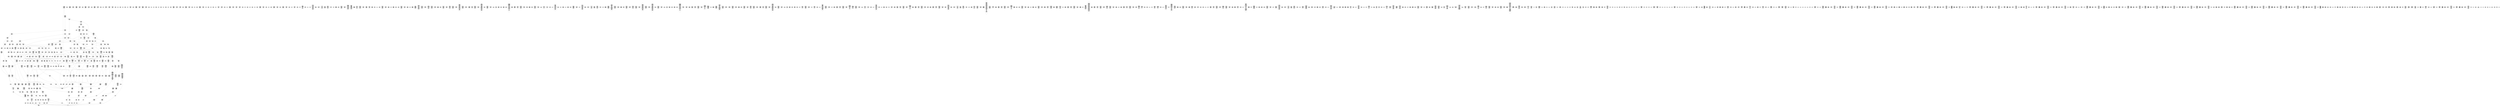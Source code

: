 /* Generated by GvGen v.1.0 (https://www.github.com/stricaud/gvgen) */

digraph G {
compound=true;
   node1 [label="[anywhere]"];
   node2 [label="# 0x0
PUSHX Data
PUSHX Data
MSTORE
PUSHX LogicData
CALLDATASIZE
LT
PUSHX Data
JUMPI
"];
   node3 [label="# 0xd
PUSHX Data
CALLDATALOAD
PUSHX BitData
SHR
PUSHX LogicData
GT
PUSHX Data
JUMPI
"];
   node4 [label="# 0x1e
PUSHX LogicData
GT
PUSHX Data
JUMPI
"];
   node5 [label="# 0x29
PUSHX LogicData
GT
PUSHX Data
JUMPI
"];
   node6 [label="# 0x34
PUSHX LogicData
EQ
PUSHX Data
JUMPI
"];
   node7 [label="# 0x3f
PUSHX LogicData
EQ
PUSHX Data
JUMPI
"];
   node8 [label="# 0x4a
PUSHX LogicData
EQ
PUSHX Data
JUMPI
"];
   node9 [label="# 0x55
PUSHX LogicData
EQ
PUSHX Data
JUMPI
"];
   node10 [label="# 0x60
PUSHX LogicData
EQ
PUSHX Data
JUMPI
"];
   node11 [label="# 0x6b
PUSHX LogicData
EQ
PUSHX Data
JUMPI
"];
   node12 [label="# 0x76
PUSHX Data
JUMP
"];
   node13 [label="# 0x7a
JUMPDEST
PUSHX LogicData
EQ
PUSHX Data
JUMPI
"];
   node14 [label="# 0x86
PUSHX LogicData
EQ
PUSHX Data
JUMPI
"];
   node15 [label="# 0x91
PUSHX LogicData
EQ
PUSHX Data
JUMPI
"];
   node16 [label="# 0x9c
PUSHX LogicData
EQ
PUSHX Data
JUMPI
"];
   node17 [label="# 0xa7
PUSHX LogicData
EQ
PUSHX Data
JUMPI
"];
   node18 [label="# 0xb2
PUSHX Data
JUMP
"];
   node19 [label="# 0xb6
JUMPDEST
PUSHX LogicData
GT
PUSHX Data
JUMPI
"];
   node20 [label="# 0xc2
PUSHX LogicData
EQ
PUSHX Data
JUMPI
"];
   node21 [label="# 0xcd
PUSHX LogicData
EQ
PUSHX Data
JUMPI
"];
   node22 [label="# 0xd8
PUSHX LogicData
EQ
PUSHX Data
JUMPI
"];
   node23 [label="# 0xe3
PUSHX LogicData
EQ
PUSHX Data
JUMPI
"];
   node24 [label="# 0xee
PUSHX LogicData
EQ
PUSHX Data
JUMPI
"];
   node25 [label="# 0xf9
PUSHX LogicData
EQ
PUSHX Data
JUMPI
"];
   node26 [label="# 0x104
PUSHX Data
JUMP
"];
   node27 [label="# 0x108
JUMPDEST
PUSHX LogicData
EQ
PUSHX Data
JUMPI
"];
   node28 [label="# 0x114
PUSHX LogicData
EQ
PUSHX Data
JUMPI
"];
   node29 [label="# 0x11f
PUSHX LogicData
EQ
PUSHX Data
JUMPI
"];
   node30 [label="# 0x12a
PUSHX LogicData
EQ
PUSHX Data
JUMPI
"];
   node31 [label="# 0x135
PUSHX LogicData
EQ
PUSHX Data
JUMPI
"];
   node32 [label="# 0x140
PUSHX Data
JUMP
"];
   node33 [label="# 0x144
JUMPDEST
PUSHX LogicData
GT
PUSHX Data
JUMPI
"];
   node34 [label="# 0x150
PUSHX LogicData
GT
PUSHX Data
JUMPI
"];
   node35 [label="# 0x15b
PUSHX LogicData
EQ
PUSHX Data
JUMPI
"];
   node36 [label="# 0x166
PUSHX LogicData
EQ
PUSHX Data
JUMPI
"];
   node37 [label="# 0x171
PUSHX LogicData
EQ
PUSHX Data
JUMPI
"];
   node38 [label="# 0x17c
PUSHX LogicData
EQ
PUSHX Data
JUMPI
"];
   node39 [label="# 0x187
PUSHX LogicData
EQ
PUSHX Data
JUMPI
"];
   node40 [label="# 0x192
PUSHX LogicData
EQ
PUSHX Data
JUMPI
"];
   node41 [label="# 0x19d
PUSHX Data
JUMP
"];
   node42 [label="# 0x1a1
JUMPDEST
PUSHX LogicData
EQ
PUSHX Data
JUMPI
"];
   node43 [label="# 0x1ad
PUSHX LogicData
EQ
PUSHX Data
JUMPI
"];
   node44 [label="# 0x1b8
PUSHX LogicData
EQ
PUSHX Data
JUMPI
"];
   node45 [label="# 0x1c3
PUSHX LogicData
EQ
PUSHX Data
JUMPI
"];
   node46 [label="# 0x1ce
PUSHX LogicData
EQ
PUSHX Data
JUMPI
"];
   node47 [label="# 0x1d9
PUSHX Data
JUMP
"];
   node48 [label="# 0x1dd
JUMPDEST
PUSHX LogicData
GT
PUSHX Data
JUMPI
"];
   node49 [label="# 0x1e9
PUSHX LogicData
EQ
PUSHX Data
JUMPI
"];
   node50 [label="# 0x1f4
PUSHX LogicData
EQ
PUSHX Data
JUMPI
"];
   node51 [label="# 0x1ff
PUSHX LogicData
EQ
PUSHX Data
JUMPI
"];
   node52 [label="# 0x20a
PUSHX LogicData
EQ
PUSHX Data
JUMPI
"];
   node53 [label="# 0x215
PUSHX LogicData
EQ
PUSHX Data
JUMPI
"];
   node54 [label="# 0x220
PUSHX Data
JUMP
"];
   node55 [label="# 0x224
JUMPDEST
PUSHX LogicData
EQ
PUSHX Data
JUMPI
"];
   node56 [label="# 0x230
PUSHX LogicData
EQ
PUSHX Data
JUMPI
"];
   node57 [label="# 0x23b
PUSHX LogicData
EQ
PUSHX Data
JUMPI
"];
   node58 [label="# 0x246
PUSHX LogicData
EQ
PUSHX Data
JUMPI
"];
   node59 [label="# 0x251
PUSHX LogicData
EQ
PUSHX Data
JUMPI
"];
   node60 [label="# 0x25c
JUMPDEST
PUSHX Data
REVERT
"];
   node61 [label="# 0x261
JUMPDEST
CALLVALUE
ISZERO
PUSHX Data
JUMPI
"];
   node62 [label="# 0x269
PUSHX Data
REVERT
"];
   node63 [label="# 0x26d
JUMPDEST
PUSHX Data
PUSHX ArithData
CALLDATASIZE
SUB
ADD
PUSHX Data
PUSHX Data
JUMP
"];
   node64 [label="# 0x283
JUMPDEST
PUSHX Data
JUMP
"];
   node65 [label="# 0x288
JUMPDEST
PUSHX MemData
MLOAD
PUSHX Data
PUSHX Data
JUMP
"];
   node66 [label="# 0x295
JUMPDEST
PUSHX MemData
MLOAD
SUB
RETURN
"];
   node67 [label="# 0x29e
JUMPDEST
CALLVALUE
ISZERO
PUSHX Data
JUMPI
"];
   node68 [label="# 0x2a6
PUSHX Data
REVERT
"];
   node69 [label="# 0x2aa
JUMPDEST
PUSHX Data
PUSHX Data
JUMP
"];
   node70 [label="# 0x2b3
JUMPDEST
PUSHX MemData
MLOAD
PUSHX Data
PUSHX Data
JUMP
"];
   node71 [label="# 0x2c0
JUMPDEST
PUSHX MemData
MLOAD
SUB
RETURN
"];
   node72 [label="# 0x2c9
JUMPDEST
CALLVALUE
ISZERO
PUSHX Data
JUMPI
"];
   node73 [label="# 0x2d1
PUSHX Data
REVERT
"];
   node74 [label="# 0x2d5
JUMPDEST
PUSHX Data
PUSHX ArithData
CALLDATASIZE
SUB
ADD
PUSHX Data
PUSHX Data
JUMP
"];
   node75 [label="# 0x2eb
JUMPDEST
PUSHX Data
JUMP
"];
   node76 [label="# 0x2f0
JUMPDEST
PUSHX MemData
MLOAD
PUSHX Data
PUSHX Data
JUMP
"];
   node77 [label="# 0x2fd
JUMPDEST
PUSHX MemData
MLOAD
SUB
RETURN
"];
   node78 [label="# 0x306
JUMPDEST
CALLVALUE
ISZERO
PUSHX Data
JUMPI
"];
   node79 [label="# 0x30e
PUSHX Data
REVERT
"];
   node80 [label="# 0x312
JUMPDEST
PUSHX Data
PUSHX ArithData
CALLDATASIZE
SUB
ADD
PUSHX Data
PUSHX Data
JUMP
"];
   node81 [label="# 0x328
JUMPDEST
PUSHX Data
JUMP
"];
   node82 [label="# 0x32d
JUMPDEST
PUSHX MemData
MLOAD
PUSHX Data
PUSHX Data
JUMP
"];
   node83 [label="# 0x33a
JUMPDEST
PUSHX MemData
MLOAD
SUB
RETURN
"];
   node84 [label="# 0x343
JUMPDEST
CALLVALUE
ISZERO
PUSHX Data
JUMPI
"];
   node85 [label="# 0x34b
PUSHX Data
REVERT
"];
   node86 [label="# 0x34f
JUMPDEST
PUSHX Data
PUSHX ArithData
CALLDATASIZE
SUB
ADD
PUSHX Data
PUSHX Data
JUMP
"];
   node87 [label="# 0x365
JUMPDEST
PUSHX Data
JUMP
"];
   node88 [label="# 0x36a
JUMPDEST
STOP
"];
   node89 [label="# 0x36c
JUMPDEST
CALLVALUE
ISZERO
PUSHX Data
JUMPI
"];
   node90 [label="# 0x374
PUSHX Data
REVERT
"];
   node91 [label="# 0x378
JUMPDEST
PUSHX Data
PUSHX Data
JUMP
"];
   node92 [label="# 0x381
JUMPDEST
PUSHX MemData
MLOAD
PUSHX Data
PUSHX Data
JUMP
"];
   node93 [label="# 0x38e
JUMPDEST
PUSHX MemData
MLOAD
SUB
RETURN
"];
   node94 [label="# 0x397
JUMPDEST
CALLVALUE
ISZERO
PUSHX Data
JUMPI
"];
   node95 [label="# 0x39f
PUSHX Data
REVERT
"];
   node96 [label="# 0x3a3
JUMPDEST
PUSHX Data
PUSHX Data
JUMP
"];
   node97 [label="# 0x3ac
JUMPDEST
PUSHX MemData
MLOAD
PUSHX Data
PUSHX Data
JUMP
"];
   node98 [label="# 0x3b9
JUMPDEST
PUSHX MemData
MLOAD
SUB
RETURN
"];
   node99 [label="# 0x3c2
JUMPDEST
CALLVALUE
ISZERO
PUSHX Data
JUMPI
"];
   node100 [label="# 0x3ca
PUSHX Data
REVERT
"];
   node101 [label="# 0x3ce
JUMPDEST
PUSHX Data
PUSHX Data
JUMP
"];
   node102 [label="# 0x3d7
JUMPDEST
PUSHX MemData
MLOAD
PUSHX Data
PUSHX Data
JUMP
"];
   node103 [label="# 0x3e4
JUMPDEST
PUSHX MemData
MLOAD
SUB
RETURN
"];
   node104 [label="# 0x3ed
JUMPDEST
CALLVALUE
ISZERO
PUSHX Data
JUMPI
"];
   node105 [label="# 0x3f5
PUSHX Data
REVERT
"];
   node106 [label="# 0x3f9
JUMPDEST
PUSHX Data
PUSHX ArithData
CALLDATASIZE
SUB
ADD
PUSHX Data
PUSHX Data
JUMP
"];
   node107 [label="# 0x40f
JUMPDEST
PUSHX Data
JUMP
"];
   node108 [label="# 0x414
JUMPDEST
STOP
"];
   node109 [label="# 0x416
JUMPDEST
PUSHX Data
PUSHX ArithData
CALLDATASIZE
SUB
ADD
PUSHX Data
PUSHX Data
JUMP
"];
   node110 [label="# 0x42b
JUMPDEST
PUSHX Data
JUMP
"];
   node111 [label="# 0x430
JUMPDEST
STOP
"];
   node112 [label="# 0x432
JUMPDEST
CALLVALUE
ISZERO
PUSHX Data
JUMPI
"];
   node113 [label="# 0x43a
PUSHX Data
REVERT
"];
   node114 [label="# 0x43e
JUMPDEST
PUSHX Data
PUSHX ArithData
CALLDATASIZE
SUB
ADD
PUSHX Data
PUSHX Data
JUMP
"];
   node115 [label="# 0x454
JUMPDEST
PUSHX Data
JUMP
"];
   node116 [label="# 0x459
JUMPDEST
STOP
"];
   node117 [label="# 0x45b
JUMPDEST
CALLVALUE
ISZERO
PUSHX Data
JUMPI
"];
   node118 [label="# 0x463
PUSHX Data
REVERT
"];
   node119 [label="# 0x467
JUMPDEST
PUSHX Data
PUSHX Data
JUMP
"];
   node120 [label="# 0x470
JUMPDEST
PUSHX MemData
MLOAD
PUSHX Data
PUSHX Data
JUMP
"];
   node121 [label="# 0x47d
JUMPDEST
PUSHX MemData
MLOAD
SUB
RETURN
"];
   node122 [label="# 0x486
JUMPDEST
CALLVALUE
ISZERO
PUSHX Data
JUMPI
"];
   node123 [label="# 0x48e
PUSHX Data
REVERT
"];
   node124 [label="# 0x492
JUMPDEST
PUSHX Data
PUSHX ArithData
CALLDATASIZE
SUB
ADD
PUSHX Data
PUSHX Data
JUMP
"];
   node125 [label="# 0x4a8
JUMPDEST
PUSHX Data
JUMP
"];
   node126 [label="# 0x4ad
JUMPDEST
PUSHX MemData
MLOAD
PUSHX Data
PUSHX Data
JUMP
"];
   node127 [label="# 0x4ba
JUMPDEST
PUSHX MemData
MLOAD
SUB
RETURN
"];
   node128 [label="# 0x4c3
JUMPDEST
CALLVALUE
ISZERO
PUSHX Data
JUMPI
"];
   node129 [label="# 0x4cb
PUSHX Data
REVERT
"];
   node130 [label="# 0x4cf
JUMPDEST
PUSHX Data
PUSHX Data
JUMP
"];
   node131 [label="# 0x4d8
JUMPDEST
PUSHX MemData
MLOAD
PUSHX Data
PUSHX Data
JUMP
"];
   node132 [label="# 0x4e5
JUMPDEST
PUSHX MemData
MLOAD
SUB
RETURN
"];
   node133 [label="# 0x4ee
JUMPDEST
CALLVALUE
ISZERO
PUSHX Data
JUMPI
"];
   node134 [label="# 0x4f6
PUSHX Data
REVERT
"];
   node135 [label="# 0x4fa
JUMPDEST
PUSHX Data
PUSHX ArithData
CALLDATASIZE
SUB
ADD
PUSHX Data
PUSHX Data
JUMP
"];
   node136 [label="# 0x510
JUMPDEST
PUSHX Data
JUMP
"];
   node137 [label="# 0x515
JUMPDEST
STOP
"];
   node138 [label="# 0x517
JUMPDEST
PUSHX Data
PUSHX Data
JUMP
"];
   node139 [label="# 0x51f
JUMPDEST
STOP
"];
   node140 [label="# 0x521
JUMPDEST
CALLVALUE
ISZERO
PUSHX Data
JUMPI
"];
   node141 [label="# 0x529
PUSHX Data
REVERT
"];
   node142 [label="# 0x52d
JUMPDEST
PUSHX Data
PUSHX ArithData
CALLDATASIZE
SUB
ADD
PUSHX Data
PUSHX Data
JUMP
"];
   node143 [label="# 0x543
JUMPDEST
PUSHX Data
JUMP
"];
   node144 [label="# 0x548
JUMPDEST
STOP
"];
   node145 [label="# 0x54a
JUMPDEST
CALLVALUE
ISZERO
PUSHX Data
JUMPI
"];
   node146 [label="# 0x552
PUSHX Data
REVERT
"];
   node147 [label="# 0x556
JUMPDEST
PUSHX Data
PUSHX ArithData
CALLDATASIZE
SUB
ADD
PUSHX Data
PUSHX Data
JUMP
"];
   node148 [label="# 0x56c
JUMPDEST
PUSHX Data
JUMP
"];
   node149 [label="# 0x571
JUMPDEST
STOP
"];
   node150 [label="# 0x573
JUMPDEST
PUSHX Data
PUSHX ArithData
CALLDATASIZE
SUB
ADD
PUSHX Data
PUSHX Data
JUMP
"];
   node151 [label="# 0x588
JUMPDEST
PUSHX Data
JUMP
"];
   node152 [label="# 0x58d
JUMPDEST
STOP
"];
   node153 [label="# 0x58f
JUMPDEST
CALLVALUE
ISZERO
PUSHX Data
JUMPI
"];
   node154 [label="# 0x597
PUSHX Data
REVERT
"];
   node155 [label="# 0x59b
JUMPDEST
PUSHX Data
PUSHX ArithData
CALLDATASIZE
SUB
ADD
PUSHX Data
PUSHX Data
JUMP
"];
   node156 [label="# 0x5b1
JUMPDEST
PUSHX Data
JUMP
"];
   node157 [label="# 0x5b6
JUMPDEST
PUSHX MemData
MLOAD
PUSHX Data
PUSHX Data
JUMP
"];
   node158 [label="# 0x5c3
JUMPDEST
PUSHX MemData
MLOAD
SUB
RETURN
"];
   node159 [label="# 0x5cc
JUMPDEST
CALLVALUE
ISZERO
PUSHX Data
JUMPI
"];
   node160 [label="# 0x5d4
PUSHX Data
REVERT
"];
   node161 [label="# 0x5d8
JUMPDEST
PUSHX Data
PUSHX Data
JUMP
"];
   node162 [label="# 0x5e1
JUMPDEST
PUSHX MemData
MLOAD
PUSHX Data
PUSHX Data
JUMP
"];
   node163 [label="# 0x5ee
JUMPDEST
PUSHX MemData
MLOAD
SUB
RETURN
"];
   node164 [label="# 0x5f7
JUMPDEST
CALLVALUE
ISZERO
PUSHX Data
JUMPI
"];
   node165 [label="# 0x5ff
PUSHX Data
REVERT
"];
   node166 [label="# 0x603
JUMPDEST
PUSHX Data
PUSHX ArithData
CALLDATASIZE
SUB
ADD
PUSHX Data
PUSHX Data
JUMP
"];
   node167 [label="# 0x619
JUMPDEST
PUSHX Data
JUMP
"];
   node168 [label="# 0x61e
JUMPDEST
PUSHX MemData
MLOAD
PUSHX Data
PUSHX Data
JUMP
"];
   node169 [label="# 0x62b
JUMPDEST
PUSHX MemData
MLOAD
SUB
RETURN
"];
   node170 [label="# 0x634
JUMPDEST
CALLVALUE
ISZERO
PUSHX Data
JUMPI
"];
   node171 [label="# 0x63c
PUSHX Data
REVERT
"];
   node172 [label="# 0x640
JUMPDEST
PUSHX Data
PUSHX ArithData
CALLDATASIZE
SUB
ADD
PUSHX Data
PUSHX Data
JUMP
"];
   node173 [label="# 0x656
JUMPDEST
PUSHX Data
JUMP
"];
   node174 [label="# 0x65b
JUMPDEST
STOP
"];
   node175 [label="# 0x65d
JUMPDEST
CALLVALUE
ISZERO
PUSHX Data
JUMPI
"];
   node176 [label="# 0x665
PUSHX Data
REVERT
"];
   node177 [label="# 0x669
JUMPDEST
PUSHX Data
PUSHX ArithData
CALLDATASIZE
SUB
ADD
PUSHX Data
PUSHX Data
JUMP
"];
   node178 [label="# 0x67f
JUMPDEST
PUSHX Data
JUMP
"];
   node179 [label="# 0x684
JUMPDEST
PUSHX MemData
MLOAD
PUSHX Data
PUSHX Data
JUMP
"];
   node180 [label="# 0x691
JUMPDEST
PUSHX MemData
MLOAD
SUB
RETURN
"];
   node181 [label="# 0x69a
JUMPDEST
CALLVALUE
ISZERO
PUSHX Data
JUMPI
"];
   node182 [label="# 0x6a2
PUSHX Data
REVERT
"];
   node183 [label="# 0x6a6
JUMPDEST
PUSHX Data
PUSHX Data
JUMP
"];
   node184 [label="# 0x6af
JUMPDEST
STOP
"];
   node185 [label="# 0x6b1
JUMPDEST
CALLVALUE
ISZERO
PUSHX Data
JUMPI
"];
   node186 [label="# 0x6b9
PUSHX Data
REVERT
"];
   node187 [label="# 0x6bd
JUMPDEST
PUSHX Data
PUSHX ArithData
CALLDATASIZE
SUB
ADD
PUSHX Data
PUSHX Data
JUMP
"];
   node188 [label="# 0x6d3
JUMPDEST
PUSHX Data
JUMP
"];
   node189 [label="# 0x6d8
JUMPDEST
STOP
"];
   node190 [label="# 0x6da
JUMPDEST
CALLVALUE
ISZERO
PUSHX Data
JUMPI
"];
   node191 [label="# 0x6e2
PUSHX Data
REVERT
"];
   node192 [label="# 0x6e6
JUMPDEST
PUSHX Data
PUSHX ArithData
CALLDATASIZE
SUB
ADD
PUSHX Data
PUSHX Data
JUMP
"];
   node193 [label="# 0x6fc
JUMPDEST
PUSHX Data
JUMP
"];
   node194 [label="# 0x701
JUMPDEST
STOP
"];
   node195 [label="# 0x703
JUMPDEST
CALLVALUE
ISZERO
PUSHX Data
JUMPI
"];
   node196 [label="# 0x70b
PUSHX Data
REVERT
"];
   node197 [label="# 0x70f
JUMPDEST
PUSHX Data
PUSHX Data
JUMP
"];
   node198 [label="# 0x718
JUMPDEST
PUSHX MemData
MLOAD
PUSHX Data
PUSHX Data
JUMP
"];
   node199 [label="# 0x725
JUMPDEST
PUSHX MemData
MLOAD
SUB
RETURN
"];
   node200 [label="# 0x72e
JUMPDEST
CALLVALUE
ISZERO
PUSHX Data
JUMPI
"];
   node201 [label="# 0x736
PUSHX Data
REVERT
"];
   node202 [label="# 0x73a
JUMPDEST
PUSHX Data
PUSHX Data
JUMP
"];
   node203 [label="# 0x743
JUMPDEST
PUSHX MemData
MLOAD
PUSHX Data
PUSHX Data
JUMP
"];
   node204 [label="# 0x750
JUMPDEST
PUSHX MemData
MLOAD
SUB
RETURN
"];
   node205 [label="# 0x759
JUMPDEST
CALLVALUE
ISZERO
PUSHX Data
JUMPI
"];
   node206 [label="# 0x761
PUSHX Data
REVERT
"];
   node207 [label="# 0x765
JUMPDEST
PUSHX Data
PUSHX ArithData
CALLDATASIZE
SUB
ADD
PUSHX Data
PUSHX Data
JUMP
"];
   node208 [label="# 0x77b
JUMPDEST
PUSHX Data
JUMP
"];
   node209 [label="# 0x780
JUMPDEST
STOP
"];
   node210 [label="# 0x782
JUMPDEST
CALLVALUE
ISZERO
PUSHX Data
JUMPI
"];
   node211 [label="# 0x78a
PUSHX Data
REVERT
"];
   node212 [label="# 0x78e
JUMPDEST
PUSHX Data
PUSHX Data
JUMP
"];
   node213 [label="# 0x797
JUMPDEST
PUSHX MemData
MLOAD
PUSHX Data
PUSHX Data
JUMP
"];
   node214 [label="# 0x7a4
JUMPDEST
PUSHX MemData
MLOAD
SUB
RETURN
"];
   node215 [label="# 0x7ad
JUMPDEST
CALLVALUE
ISZERO
PUSHX Data
JUMPI
"];
   node216 [label="# 0x7b5
PUSHX Data
REVERT
"];
   node217 [label="# 0x7b9
JUMPDEST
PUSHX Data
PUSHX Data
JUMP
"];
   node218 [label="# 0x7c2
JUMPDEST
PUSHX MemData
MLOAD
PUSHX Data
PUSHX Data
JUMP
"];
   node219 [label="# 0x7cf
JUMPDEST
PUSHX MemData
MLOAD
SUB
RETURN
"];
   node220 [label="# 0x7d8
JUMPDEST
CALLVALUE
ISZERO
PUSHX Data
JUMPI
"];
   node221 [label="# 0x7e0
PUSHX Data
REVERT
"];
   node222 [label="# 0x7e4
JUMPDEST
PUSHX Data
PUSHX Data
JUMP
"];
   node223 [label="# 0x7ed
JUMPDEST
PUSHX MemData
MLOAD
PUSHX Data
PUSHX Data
JUMP
"];
   node224 [label="# 0x7fa
JUMPDEST
PUSHX MemData
MLOAD
SUB
RETURN
"];
   node225 [label="# 0x803
JUMPDEST
CALLVALUE
ISZERO
PUSHX Data
JUMPI
"];
   node226 [label="# 0x80b
PUSHX Data
REVERT
"];
   node227 [label="# 0x80f
JUMPDEST
PUSHX Data
PUSHX ArithData
CALLDATASIZE
SUB
ADD
PUSHX Data
PUSHX Data
JUMP
"];
   node228 [label="# 0x825
JUMPDEST
PUSHX Data
JUMP
"];
   node229 [label="# 0x82a
JUMPDEST
STOP
"];
   node230 [label="# 0x82c
JUMPDEST
CALLVALUE
ISZERO
PUSHX Data
JUMPI
"];
   node231 [label="# 0x834
PUSHX Data
REVERT
"];
   node232 [label="# 0x838
JUMPDEST
PUSHX Data
PUSHX ArithData
CALLDATASIZE
SUB
ADD
PUSHX Data
PUSHX Data
JUMP
"];
   node233 [label="# 0x84e
JUMPDEST
PUSHX Data
JUMP
"];
   node234 [label="# 0x853
JUMPDEST
STOP
"];
   node235 [label="# 0x855
JUMPDEST
CALLVALUE
ISZERO
PUSHX Data
JUMPI
"];
   node236 [label="# 0x85d
PUSHX Data
REVERT
"];
   node237 [label="# 0x861
JUMPDEST
PUSHX Data
PUSHX ArithData
CALLDATASIZE
SUB
ADD
PUSHX Data
PUSHX Data
JUMP
"];
   node238 [label="# 0x877
JUMPDEST
PUSHX Data
JUMP
"];
   node239 [label="# 0x87c
JUMPDEST
STOP
"];
   node240 [label="# 0x87e
JUMPDEST
CALLVALUE
ISZERO
PUSHX Data
JUMPI
"];
   node241 [label="# 0x886
PUSHX Data
REVERT
"];
   node242 [label="# 0x88a
JUMPDEST
PUSHX Data
PUSHX ArithData
CALLDATASIZE
SUB
ADD
PUSHX Data
PUSHX Data
JUMP
"];
   node243 [label="# 0x8a0
JUMPDEST
PUSHX Data
JUMP
"];
   node244 [label="# 0x8a5
JUMPDEST
PUSHX MemData
MLOAD
PUSHX Data
PUSHX Data
JUMP
"];
   node245 [label="# 0x8b2
JUMPDEST
PUSHX MemData
MLOAD
SUB
RETURN
"];
   node246 [label="# 0x8bb
JUMPDEST
CALLVALUE
ISZERO
PUSHX Data
JUMPI
"];
   node247 [label="# 0x8c3
PUSHX Data
REVERT
"];
   node248 [label="# 0x8c7
JUMPDEST
PUSHX Data
PUSHX ArithData
CALLDATASIZE
SUB
ADD
PUSHX Data
PUSHX Data
JUMP
"];
   node249 [label="# 0x8dd
JUMPDEST
PUSHX Data
JUMP
"];
   node250 [label="# 0x8e2
JUMPDEST
STOP
"];
   node251 [label="# 0x8e4
JUMPDEST
CALLVALUE
ISZERO
PUSHX Data
JUMPI
"];
   node252 [label="# 0x8ec
PUSHX Data
REVERT
"];
   node253 [label="# 0x8f0
JUMPDEST
PUSHX Data
PUSHX ArithData
CALLDATASIZE
SUB
ADD
PUSHX Data
PUSHX Data
JUMP
"];
   node254 [label="# 0x906
JUMPDEST
PUSHX Data
JUMP
"];
   node255 [label="# 0x90b
JUMPDEST
PUSHX MemData
MLOAD
PUSHX Data
PUSHX Data
JUMP
"];
   node256 [label="# 0x918
JUMPDEST
PUSHX MemData
MLOAD
SUB
RETURN
"];
   node257 [label="# 0x921
JUMPDEST
CALLVALUE
ISZERO
PUSHX Data
JUMPI
"];
   node258 [label="# 0x929
PUSHX Data
REVERT
"];
   node259 [label="# 0x92d
JUMPDEST
PUSHX Data
PUSHX ArithData
CALLDATASIZE
SUB
ADD
PUSHX Data
PUSHX Data
JUMP
"];
   node260 [label="# 0x943
JUMPDEST
PUSHX Data
JUMP
"];
   node261 [label="# 0x948
JUMPDEST
PUSHX MemData
MLOAD
PUSHX Data
PUSHX Data
JUMP
"];
   node262 [label="# 0x955
JUMPDEST
PUSHX MemData
MLOAD
SUB
RETURN
"];
   node263 [label="# 0x95e
JUMPDEST
CALLVALUE
ISZERO
PUSHX Data
JUMPI
"];
   node264 [label="# 0x966
PUSHX Data
REVERT
"];
   node265 [label="# 0x96a
JUMPDEST
PUSHX Data
PUSHX ArithData
CALLDATASIZE
SUB
ADD
PUSHX Data
PUSHX Data
JUMP
"];
   node266 [label="# 0x980
JUMPDEST
PUSHX Data
JUMP
"];
   node267 [label="# 0x985
JUMPDEST
STOP
"];
   node268 [label="# 0x987
JUMPDEST
CALLVALUE
ISZERO
PUSHX Data
JUMPI
"];
   node269 [label="# 0x98f
PUSHX Data
REVERT
"];
   node270 [label="# 0x993
JUMPDEST
PUSHX Data
PUSHX Data
JUMP
"];
   node271 [label="# 0x99c
JUMPDEST
PUSHX MemData
MLOAD
PUSHX Data
PUSHX Data
JUMP
"];
   node272 [label="# 0x9a9
JUMPDEST
PUSHX MemData
MLOAD
SUB
RETURN
"];
   node273 [label="# 0x9b2
JUMPDEST
CALLVALUE
ISZERO
PUSHX Data
JUMPI
"];
   node274 [label="# 0x9ba
PUSHX Data
REVERT
"];
   node275 [label="# 0x9be
JUMPDEST
PUSHX Data
PUSHX ArithData
CALLDATASIZE
SUB
ADD
PUSHX Data
PUSHX Data
JUMP
"];
   node276 [label="# 0x9d4
JUMPDEST
PUSHX Data
JUMP
"];
   node277 [label="# 0x9d9
JUMPDEST
STOP
"];
   node278 [label="# 0x9db
JUMPDEST
PUSHX Data
PUSHX BitData
PUSHX BitData
NOT
AND
PUSHX BitData
NOT
AND
EQ
PUSHX Data
JUMPI
"];
   node279 [label="# 0xa44
PUSHX Data
PUSHX Data
JUMP
"];
   node280 [label="# 0xa4d
JUMPDEST
"];
   node281 [label="# 0xa4e
JUMPDEST
JUMP
"];
   node282 [label="# 0xa55
JUMPDEST
PUSHX Data
PUSHX StorData
SLOAD
PUSHX Data
PUSHX Data
JUMP
"];
   node283 [label="# 0xa64
JUMPDEST
PUSHX ArithData
ADD
PUSHX ArithData
DIV
MUL
PUSHX ArithData
ADD
PUSHX MemData
MLOAD
ADD
PUSHX Data
MSTORE
MSTORE
PUSHX ArithData
ADD
SLOAD
PUSHX Data
PUSHX Data
JUMP
"];
   node284 [label="# 0xa90
JUMPDEST
ISZERO
PUSHX Data
JUMPI
"];
   node285 [label="# 0xa97
PUSHX LogicData
LT
PUSHX Data
JUMPI
"];
   node286 [label="# 0xa9f
PUSHX ArithData
SLOAD
DIV
MUL
MSTORE
PUSHX ArithData
ADD
PUSHX Data
JUMP
"];
   node287 [label="# 0xab2
JUMPDEST
ADD
PUSHX Data
MSTORE
PUSHX Data
PUSHX Data
SHA3
"];
   node288 [label="# 0xac0
JUMPDEST
SLOAD
MSTORE
PUSHX ArithData
ADD
PUSHX ArithData
ADD
GT
PUSHX Data
JUMPI
"];
   node289 [label="# 0xad4
SUB
PUSHX BitData
AND
ADD
"];
   node290 [label="# 0xadd
JUMPDEST
JUMP
"];
   node291 [label="# 0xae7
JUMPDEST
PUSHX Data
PUSHX Data
PUSHX Data
JUMP
"];
   node292 [label="# 0xaf2
JUMPDEST
PUSHX Data
JUMPI
"];
   node293 [label="# 0xaf7
PUSHX MemData
MLOAD
PUSHX Data
MSTORE
PUSHX ArithData
ADD
PUSHX Data
PUSHX Data
JUMP
"];
   node294 [label="# 0xb28
JUMPDEST
PUSHX MemData
MLOAD
SUB
REVERT
"];
   node295 [label="# 0xb31
JUMPDEST
PUSHX Data
PUSHX ArithData
MSTORE
PUSHX ArithData
ADD
MSTORE
PUSHX ArithData
ADD
PUSHX Data
SHA3
PUSHX ArithData
SLOAD
PUSHX ArithData
EXP
DIV
PUSHX BitData
AND
JUMP
"];
   node296 [label="# 0xb6c
JUMPDEST
PUSHX Data
PUSHX Data
MSTORE
PUSHX Data
MSTORE
PUSHX Data
PUSHX Data
SHA3
PUSHX ArithData
SLOAD
PUSHX ArithData
EXP
DIV
PUSHX BitData
AND
JUMP
"];
   node297 [label="# 0xb8c
JUMPDEST
PUSHX Data
PUSHX Data
PUSHX Data
JUMP
"];
   node298 [label="# 0xb97
JUMPDEST
PUSHX BitData
AND
PUSHX BitData
AND
EQ
ISZERO
PUSHX Data
JUMPI
"];
   node299 [label="# 0xbce
PUSHX MemData
MLOAD
PUSHX Data
MSTORE
PUSHX ArithData
ADD
PUSHX Data
PUSHX Data
JUMP
"];
   node300 [label="# 0xbff
JUMPDEST
PUSHX MemData
MLOAD
SUB
REVERT
"];
   node301 [label="# 0xc08
JUMPDEST
PUSHX BitData
AND
PUSHX Data
PUSHX Data
JUMP
"];
   node302 [label="# 0xc27
JUMPDEST
PUSHX BitData
AND
EQ
PUSHX Data
JUMPI
"];
   node303 [label="# 0xc44
PUSHX Data
PUSHX Data
PUSHX Data
JUMP
"];
   node304 [label="# 0xc50
JUMPDEST
PUSHX Data
JUMP
"];
   node305 [label="# 0xc55
JUMPDEST
"];
   node306 [label="# 0xc56
JUMPDEST
PUSHX Data
JUMPI
"];
   node307 [label="# 0xc5b
PUSHX MemData
MLOAD
PUSHX Data
MSTORE
PUSHX ArithData
ADD
PUSHX Data
PUSHX Data
JUMP
"];
   node308 [label="# 0xc8c
JUMPDEST
PUSHX MemData
MLOAD
SUB
REVERT
"];
   node309 [label="# 0xc95
JUMPDEST
PUSHX Data
PUSHX Data
JUMP
"];
   node310 [label="# 0xc9f
JUMPDEST
JUMP
"];
   node311 [label="# 0xca4
JUMPDEST
PUSHX Data
PUSHX StorData
SLOAD
JUMP
"];
   node312 [label="# 0xcb1
JUMPDEST
PUSHX StorData
SLOAD
JUMP
"];
   node313 [label="# 0xcb7
JUMPDEST
PUSHX StorData
PUSHX ArithData
SLOAD
PUSHX ArithData
EXP
DIV
PUSHX BitData
AND
JUMP
"];
   node314 [label="# 0xcca
JUMPDEST
PUSHX Data
PUSHX Data
PUSHX Data
JUMP
"];
   node315 [label="# 0xcd5
JUMPDEST
PUSHX Data
JUMP
"];
   node316 [label="# 0xcdb
JUMPDEST
PUSHX Data
JUMPI
"];
   node317 [label="# 0xce0
PUSHX MemData
MLOAD
PUSHX Data
MSTORE
PUSHX ArithData
ADD
PUSHX Data
PUSHX Data
JUMP
"];
   node318 [label="# 0xd11
JUMPDEST
PUSHX MemData
MLOAD
SUB
REVERT
"];
   node319 [label="# 0xd1a
JUMPDEST
PUSHX Data
PUSHX Data
JUMP
"];
   node320 [label="# 0xd25
JUMPDEST
JUMP
"];
   node321 [label="# 0xd2a
JUMPDEST
PUSHX Data
PUSHX Data
PUSHX Data
JUMP
"];
   node322 [label="# 0xd34
JUMPDEST
PUSHX Data
CALLER
PUSHX MemData
MLOAD
PUSHX ArithData
ADD
PUSHX Data
PUSHX Data
JUMP
"];
   node323 [label="# 0xd49
JUMPDEST
PUSHX MemData
MLOAD
PUSHX ArithData
SUB
SUB
MSTORE
PUSHX Data
MSTORE
MLOAD
PUSHX ArithData
ADD
SHA3
PUSHX LogicData
LT
PUSHX Data
JUMPI
"];
   node324 [label="# 0xd6a
PUSHX MemData
MLOAD
PUSHX Data
MSTORE
PUSHX ArithData
ADD
PUSHX Data
PUSHX Data
JUMP
"];
   node325 [label="# 0xd9b
JUMPDEST
PUSHX MemData
MLOAD
SUB
REVERT
"];
   node326 [label="# 0xda4
JUMPDEST
PUSHX StorData
PUSHX ArithData
SLOAD
PUSHX ArithData
EXP
DIV
PUSHX BitData
AND
PUSHX Data
JUMPI
"];
   node327 [label="# 0xdb9
PUSHX MemData
MLOAD
PUSHX Data
MSTORE
PUSHX ArithData
ADD
PUSHX Data
PUSHX Data
JUMP
"];
   node328 [label="# 0xdea
JUMPDEST
PUSHX MemData
MLOAD
SUB
REVERT
"];
   node329 [label="# 0xdf3
JUMPDEST
PUSHX Data
PUSHX Data
PUSHX Data
JUMP
"];
   node330 [label="# 0xe02
JUMPDEST
LT
PUSHX Data
JUMPI
"];
   node331 [label="# 0xe08
PUSHX MemData
MLOAD
PUSHX Data
MSTORE
PUSHX ArithData
ADD
PUSHX Data
PUSHX Data
JUMP
"];
   node332 [label="# 0xe39
JUMPDEST
PUSHX MemData
MLOAD
SUB
REVERT
"];
   node333 [label="# 0xe42
JUMPDEST
CALLER
PUSHX BitData
AND
ORIGIN
PUSHX BitData
AND
EQ
PUSHX Data
JUMPI
"];
   node334 [label="# 0xe76
PUSHX MemData
MLOAD
PUSHX Data
MSTORE
PUSHX ArithData
ADD
PUSHX Data
PUSHX Data
JUMP
"];
   node335 [label="# 0xea7
JUMPDEST
PUSHX MemData
MLOAD
SUB
REVERT
"];
   node336 [label="# 0xeb0
JUMPDEST
PUSHX Data
PUSHX ArithData
CALLER
PUSHX BitData
AND
PUSHX BitData
AND
MSTORE
PUSHX ArithData
ADD
MSTORE
PUSHX ArithData
ADD
PUSHX Data
SHA3
PUSHX ArithData
SLOAD
PUSHX ArithData
EXP
DIV
PUSHX BitData
AND
ISZERO
PUSHX Data
JUMPI
"];
   node337 [label="# 0xf03
PUSHX MemData
MLOAD
PUSHX Data
MSTORE
PUSHX ArithData
ADD
PUSHX Data
PUSHX Data
JUMP
"];
   node338 [label="# 0xf34
JUMPDEST
PUSHX MemData
MLOAD
SUB
REVERT
"];
   node339 [label="# 0xf3d
JUMPDEST
PUSHX StorData
SLOAD
PUSHX Data
PUSHX Data
JUMP
"];
   node340 [label="# 0xf4b
JUMPDEST
CALLVALUE
LT
ISZERO
PUSHX Data
JUMPI
"];
   node341 [label="# 0xf53
PUSHX MemData
MLOAD
PUSHX Data
MSTORE
PUSHX ArithData
ADD
PUSHX Data
PUSHX Data
JUMP
"];
   node342 [label="# 0xf84
JUMPDEST
PUSHX MemData
MLOAD
SUB
REVERT
"];
   node343 [label="# 0xf8d
JUMPDEST
PUSHX Data
PUSHX ArithData
MUL
PUSHX ArithData
ADD
PUSHX MemData
MLOAD
ADD
PUSHX Data
MSTORE
MSTORE
PUSHX ArithData
ADD
PUSHX ArithData
MUL
CALLDATACOPY
PUSHX Data
ADD
MSTORE
PUSHX BitData
NOT
PUSHX ArithData
ADD
AND
ADD
PUSHX StorData
SLOAD
PUSHX Data
JUMP
"];
   node344 [label="# 0xfdb
JUMPDEST
PUSHX Data
JUMPI
"];
   node345 [label="# 0xfe0
PUSHX MemData
MLOAD
PUSHX Data
MSTORE
PUSHX ArithData
ADD
PUSHX Data
PUSHX Data
JUMP
"];
   node346 [label="# 0x1011
JUMPDEST
PUSHX MemData
MLOAD
SUB
REVERT
"];
   node347 [label="# 0x101a
JUMPDEST
PUSHX Data
"];
   node348 [label="# 0x101d
JUMPDEST
LT
ISZERO
PUSHX Data
JUMPI
"];
   node349 [label="# 0x1026
PUSHX Data
CALLER
PUSHX Data
PUSHX Data
JUMP
"];
   node350 [label="# 0x1035
JUMPDEST
PUSHX Data
JUMP
"];
   node351 [label="# 0x103a
JUMPDEST
PUSHX Data
PUSHX Data
JUMP
"];
   node352 [label="# 0x1045
JUMPDEST
PUSHX Data
JUMP
"];
   node353 [label="# 0x104d
JUMPDEST
PUSHX LogicData
PUSHX Data
PUSHX ArithData
CALLER
PUSHX BitData
AND
PUSHX BitData
AND
MSTORE
PUSHX ArithData
ADD
MSTORE
PUSHX ArithData
ADD
PUSHX Data
SHA3
PUSHX ArithData
PUSHX ArithData
EXP
SLOAD
PUSHX ArithData
MUL
NOT
AND
ISZERO
ISZERO
MUL
OR
SSTORE
JUMP
"];
   node354 [label="# 0x10ad
JUMPDEST
PUSHX Data
PUSHX Data
JUMP
"];
   node355 [label="# 0x10b5
JUMPDEST
PUSHX BitData
AND
PUSHX Data
PUSHX Data
JUMP
"];
   node356 [label="# 0x10d3
JUMPDEST
PUSHX BitData
AND
EQ
PUSHX Data
JUMPI
"];
   node357 [label="# 0x10ef
PUSHX MemData
MLOAD
PUSHX Data
MSTORE
PUSHX ArithData
ADD
PUSHX Data
PUSHX Data
JUMP
"];
   node358 [label="# 0x1120
JUMPDEST
PUSHX MemData
MLOAD
SUB
REVERT
"];
   node359 [label="# 0x1129
JUMPDEST
PUSHX Data
SSTORE
JUMP
"];
   node360 [label="# 0x1133
JUMPDEST
PUSHX StorData
SLOAD
JUMP
"];
   node361 [label="# 0x1139
JUMPDEST
PUSHX Data
PUSHX Data
PUSHX Data
JUMP
"];
   node362 [label="# 0x1144
JUMPDEST
LT
PUSHX Data
JUMPI
"];
   node363 [label="# 0x114b
PUSHX MemData
MLOAD
PUSHX Data
MSTORE
PUSHX ArithData
ADD
PUSHX Data
PUSHX Data
JUMP
"];
   node364 [label="# 0x117c
JUMPDEST
PUSHX MemData
MLOAD
SUB
REVERT
"];
   node365 [label="# 0x1185
JUMPDEST
PUSHX Data
"];
   node366 [label="# 0x1189
JUMPDEST
PUSHX StorData
SLOAD
LT
ISZERO
PUSHX Data
JUMPI
"];
   node367 [label="# 0x1197
PUSHX StorData
SLOAD
LT
PUSHX Data
JUMPI
"];
   node368 [label="# 0x11a2
PUSHX Data
PUSHX Data
JUMP
"];
   node369 [label="# 0x11a9
JUMPDEST
"];
   node370 [label="# 0x11aa
JUMPDEST
PUSHX Data
MSTORE
PUSHX Data
PUSHX Data
SHA3
ADD
PUSHX ArithData
SLOAD
PUSHX ArithData
EXP
DIV
PUSHX BitData
AND
PUSHX BitData
AND
PUSHX BitData
AND
EQ
ISZERO
PUSHX Data
JUMPI
"];
   node371 [label="# 0x1209
EQ
ISZERO
PUSHX Data
JUMPI
"];
   node372 [label="# 0x1211
PUSHX Data
JUMP
"];
   node373 [label="# 0x121a
JUMPDEST
PUSHX Data
PUSHX Data
JUMP
"];
   node374 [label="# 0x1225
JUMPDEST
"];
   node375 [label="# 0x1229
JUMPDEST
PUSHX Data
PUSHX Data
JUMP
"];
   node376 [label="# 0x1234
JUMPDEST
PUSHX Data
JUMP
"];
   node377 [label="# 0x123c
JUMPDEST
PUSHX MemData
MLOAD
PUSHX Data
MSTORE
PUSHX ArithData
ADD
PUSHX Data
PUSHX Data
JUMP
"];
   node378 [label="# 0x126f
JUMPDEST
PUSHX MemData
MLOAD
SUB
REVERT
"];
   node379 [label="# 0x1278
JUMPDEST
JUMP
"];
   node380 [label="# 0x127e
JUMPDEST
PUSHX StorData
SLOAD
PUSHX Data
PUSHX Data
JUMP
"];
   node381 [label="# 0x128b
JUMPDEST
PUSHX ArithData
ADD
PUSHX ArithData
DIV
MUL
PUSHX ArithData
ADD
PUSHX MemData
MLOAD
ADD
PUSHX Data
MSTORE
MSTORE
PUSHX ArithData
ADD
SLOAD
PUSHX Data
PUSHX Data
JUMP
"];
   node382 [label="# 0x12b7
JUMPDEST
ISZERO
PUSHX Data
JUMPI
"];
   node383 [label="# 0x12be
PUSHX LogicData
LT
PUSHX Data
JUMPI
"];
   node384 [label="# 0x12c6
PUSHX ArithData
SLOAD
DIV
MUL
MSTORE
PUSHX ArithData
ADD
PUSHX Data
JUMP
"];
   node385 [label="# 0x12d9
JUMPDEST
ADD
PUSHX Data
MSTORE
PUSHX Data
PUSHX Data
SHA3
"];
   node386 [label="# 0x12e7
JUMPDEST
SLOAD
MSTORE
PUSHX ArithData
ADD
PUSHX ArithData
ADD
GT
PUSHX Data
JUMPI
"];
   node387 [label="# 0x12fb
SUB
PUSHX BitData
AND
ADD
"];
   node388 [label="# 0x1304
JUMPDEST
JUMP
"];
   node389 [label="# 0x130c
JUMPDEST
PUSHX Data
PUSHX Data
PUSHX Data
JUMP
"];
   node390 [label="# 0x1316
JUMPDEST
PUSHX Data
CALLER
PUSHX MemData
MLOAD
PUSHX ArithData
ADD
PUSHX Data
PUSHX Data
JUMP
"];
   node391 [label="# 0x132d
JUMPDEST
PUSHX MemData
MLOAD
PUSHX ArithData
SUB
SUB
MSTORE
PUSHX Data
MSTORE
MLOAD
PUSHX ArithData
ADD
SHA3
PUSHX StorData
PUSHX ArithData
SLOAD
PUSHX ArithData
EXP
DIV
PUSHX BitData
AND
PUSHX Data
JUMPI
"];
   node392 [label="# 0x135a
PUSHX MemData
MLOAD
PUSHX Data
MSTORE
PUSHX ArithData
ADD
PUSHX Data
PUSHX Data
JUMP
"];
   node393 [label="# 0x138b
JUMPDEST
PUSHX MemData
MLOAD
SUB
REVERT
"];
   node394 [label="# 0x1394
JUMPDEST
PUSHX Data
PUSHX Data
PUSHX Data
JUMP
"];
   node395 [label="# 0x13a3
JUMPDEST
LT
PUSHX Data
JUMPI
"];
   node396 [label="# 0x13a9
PUSHX MemData
MLOAD
PUSHX Data
MSTORE
PUSHX ArithData
ADD
PUSHX Data
PUSHX Data
JUMP
"];
   node397 [label="# 0x13da
JUMPDEST
PUSHX MemData
MLOAD
SUB
REVERT
"];
   node398 [label="# 0x13e3
JUMPDEST
CALLER
PUSHX BitData
AND
ORIGIN
PUSHX BitData
AND
EQ
PUSHX Data
JUMPI
"];
   node399 [label="# 0x1417
PUSHX MemData
MLOAD
PUSHX Data
MSTORE
PUSHX ArithData
ADD
PUSHX Data
PUSHX Data
JUMP
"];
   node400 [label="# 0x1448
JUMPDEST
PUSHX MemData
MLOAD
SUB
REVERT
"];
   node401 [label="# 0x1451
JUMPDEST
PUSHX Data
PUSHX ArithData
CALLER
PUSHX BitData
AND
PUSHX BitData
AND
MSTORE
PUSHX ArithData
ADD
MSTORE
PUSHX ArithData
ADD
PUSHX Data
SHA3
PUSHX ArithData
SLOAD
PUSHX ArithData
EXP
DIV
PUSHX BitData
AND
ISZERO
PUSHX Data
JUMPI
"];
   node402 [label="# 0x14a4
PUSHX MemData
MLOAD
PUSHX Data
MSTORE
PUSHX ArithData
ADD
PUSHX Data
PUSHX Data
JUMP
"];
   node403 [label="# 0x14d5
JUMPDEST
PUSHX MemData
MLOAD
SUB
REVERT
"];
   node404 [label="# 0x14de
JUMPDEST
PUSHX Data
PUSHX ArithData
MUL
PUSHX ArithData
ADD
PUSHX MemData
MLOAD
ADD
PUSHX Data
MSTORE
MSTORE
PUSHX ArithData
ADD
PUSHX ArithData
MUL
CALLDATACOPY
PUSHX Data
ADD
MSTORE
PUSHX BitData
NOT
PUSHX ArithData
ADD
AND
ADD
PUSHX StorData
SLOAD
PUSHX Data
JUMP
"];
   node405 [label="# 0x152c
JUMPDEST
PUSHX Data
JUMPI
"];
   node406 [label="# 0x1531
PUSHX MemData
MLOAD
PUSHX Data
MSTORE
PUSHX ArithData
ADD
PUSHX Data
PUSHX Data
JUMP
"];
   node407 [label="# 0x1562
JUMPDEST
PUSHX MemData
MLOAD
SUB
REVERT
"];
   node408 [label="# 0x156b
JUMPDEST
PUSHX Data
"];
   node409 [label="# 0x156e
JUMPDEST
LT
ISZERO
PUSHX Data
JUMPI
"];
   node410 [label="# 0x1577
PUSHX Data
CALLER
PUSHX Data
PUSHX Data
JUMP
"];
   node411 [label="# 0x1586
JUMPDEST
PUSHX Data
JUMP
"];
   node412 [label="# 0x158b
JUMPDEST
PUSHX Data
PUSHX Data
JUMP
"];
   node413 [label="# 0x1596
JUMPDEST
PUSHX Data
JUMP
"];
   node414 [label="# 0x159e
JUMPDEST
PUSHX LogicData
PUSHX Data
PUSHX ArithData
CALLER
PUSHX BitData
AND
PUSHX BitData
AND
MSTORE
PUSHX ArithData
ADD
MSTORE
PUSHX ArithData
ADD
PUSHX Data
SHA3
PUSHX ArithData
PUSHX ArithData
EXP
SLOAD
PUSHX ArithData
MUL
NOT
AND
ISZERO
ISZERO
MUL
OR
SSTORE
JUMP
"];
   node415 [label="# 0x15fe
JUMPDEST
PUSHX Data
PUSHX Data
JUMP
"];
   node416 [label="# 0x1606
JUMPDEST
PUSHX BitData
AND
PUSHX Data
PUSHX Data
JUMP
"];
   node417 [label="# 0x1624
JUMPDEST
PUSHX BitData
AND
EQ
PUSHX Data
JUMPI
"];
   node418 [label="# 0x1640
PUSHX MemData
MLOAD
PUSHX Data
MSTORE
PUSHX ArithData
ADD
PUSHX Data
PUSHX Data
JUMP
"];
   node419 [label="# 0x1671
JUMPDEST
PUSHX MemData
MLOAD
SUB
REVERT
"];
   node420 [label="# 0x167a
JUMPDEST
PUSHX BitData
PUSHX BitData
AND
PUSHX StorData
PUSHX ArithData
SLOAD
PUSHX ArithData
EXP
DIV
PUSHX BitData
AND
PUSHX BitData
AND
EQ
ISZERO
PUSHX Data
JUMPI
"];
   node421 [label="# 0x16d2
PUSHX MemData
MLOAD
PUSHX Data
MSTORE
PUSHX ArithData
ADD
PUSHX Data
PUSHX Data
JUMP
"];
   node422 [label="# 0x1703
JUMPDEST
PUSHX MemData
MLOAD
SUB
REVERT
"];
   node423 [label="# 0x170c
JUMPDEST
PUSHX StorData
PUSHX ArithData
SLOAD
PUSHX ArithData
EXP
DIV
PUSHX BitData
AND
PUSHX BitData
AND
PUSHX ArithData
SELFBALANCE
ISZERO
MUL
PUSHX MemData
MLOAD
PUSHX Data
PUSHX MemData
MLOAD
SUB
CALL
PUSHX Data
JUMPI
"];
   node424 [label="# 0x1768
PUSHX Data
REVERT
"];
   node425 [label="# 0x176c
JUMPDEST
JUMP
"];
   node426 [label="# 0x176e
JUMPDEST
PUSHX Data
PUSHX Data
JUMP
"];
   node427 [label="# 0x1776
JUMPDEST
PUSHX BitData
AND
PUSHX Data
PUSHX Data
JUMP
"];
   node428 [label="# 0x1794
JUMPDEST
PUSHX BitData
AND
EQ
PUSHX Data
JUMPI
"];
   node429 [label="# 0x17b0
PUSHX MemData
MLOAD
PUSHX Data
MSTORE
PUSHX ArithData
ADD
PUSHX Data
PUSHX Data
JUMP
"];
   node430 [label="# 0x17e1
JUMPDEST
PUSHX MemData
MLOAD
SUB
REVERT
"];
   node431 [label="# 0x17ea
JUMPDEST
PUSHX StorData
PUSHX ArithData
PUSHX ArithData
EXP
SLOAD
PUSHX ArithData
MUL
NOT
AND
ISZERO
ISZERO
MUL
OR
SSTORE
JUMP
"];
   node432 [label="# 0x1807
JUMPDEST
PUSHX Data
PUSHX MemData
MLOAD
PUSHX ArithData
ADD
PUSHX Data
MSTORE
PUSHX Data
MSTORE
PUSHX Data
JUMP
"];
   node433 [label="# 0x1822
JUMPDEST
JUMP
"];
   node434 [label="# 0x1827
JUMPDEST
PUSHX Data
PUSHX Data
PUSHX Data
JUMP
"];
   node435 [label="# 0x1831
JUMPDEST
PUSHX Data
CALLER
PUSHX MemData
MLOAD
PUSHX ArithData
ADD
PUSHX Data
PUSHX Data
JUMP
"];
   node436 [label="# 0x1846
JUMPDEST
PUSHX MemData
MLOAD
PUSHX ArithData
SUB
SUB
MSTORE
PUSHX Data
MSTORE
MLOAD
PUSHX ArithData
ADD
SHA3
PUSHX StorData
PUSHX ArithData
SLOAD
PUSHX ArithData
EXP
DIV
PUSHX BitData
AND
PUSHX Data
JUMPI
"];
   node437 [label="# 0x1873
PUSHX MemData
MLOAD
PUSHX Data
MSTORE
PUSHX ArithData
ADD
PUSHX Data
PUSHX Data
JUMP
"];
   node438 [label="# 0x18a4
JUMPDEST
PUSHX MemData
MLOAD
SUB
REVERT
"];
   node439 [label="# 0x18ad
JUMPDEST
PUSHX LogicData
LT
PUSHX Data
JUMPI
"];
   node440 [label="# 0x18b6
PUSHX MemData
MLOAD
PUSHX Data
MSTORE
PUSHX ArithData
ADD
PUSHX Data
PUSHX Data
JUMP
"];
   node441 [label="# 0x18e7
JUMPDEST
PUSHX MemData
MLOAD
SUB
REVERT
"];
   node442 [label="# 0x18f0
JUMPDEST
PUSHX Data
PUSHX Data
PUSHX Data
JUMP
"];
   node443 [label="# 0x18ff
JUMPDEST
LT
PUSHX Data
JUMPI
"];
   node444 [label="# 0x1905
PUSHX MemData
MLOAD
PUSHX Data
MSTORE
PUSHX ArithData
ADD
PUSHX Data
PUSHX Data
JUMP
"];
   node445 [label="# 0x1936
JUMPDEST
PUSHX MemData
MLOAD
SUB
REVERT
"];
   node446 [label="# 0x193f
JUMPDEST
CALLER
PUSHX BitData
AND
ORIGIN
PUSHX BitData
AND
EQ
PUSHX Data
JUMPI
"];
   node447 [label="# 0x1973
PUSHX MemData
MLOAD
PUSHX Data
MSTORE
PUSHX ArithData
ADD
PUSHX Data
PUSHX Data
JUMP
"];
   node448 [label="# 0x19a4
JUMPDEST
PUSHX MemData
MLOAD
SUB
REVERT
"];
   node449 [label="# 0x19ad
JUMPDEST
PUSHX StorData
SLOAD
PUSHX Data
PUSHX Data
JUMP
"];
   node450 [label="# 0x19bb
JUMPDEST
CALLVALUE
LT
ISZERO
PUSHX Data
JUMPI
"];
   node451 [label="# 0x19c3
PUSHX MemData
MLOAD
PUSHX Data
MSTORE
PUSHX ArithData
ADD
PUSHX Data
PUSHX Data
JUMP
"];
   node452 [label="# 0x19f4
JUMPDEST
PUSHX MemData
MLOAD
SUB
REVERT
"];
   node453 [label="# 0x19fd
JUMPDEST
PUSHX Data
PUSHX ArithData
MUL
PUSHX ArithData
ADD
PUSHX MemData
MLOAD
ADD
PUSHX Data
MSTORE
MSTORE
PUSHX ArithData
ADD
PUSHX ArithData
MUL
CALLDATACOPY
PUSHX Data
ADD
MSTORE
PUSHX BitData
NOT
PUSHX ArithData
ADD
AND
ADD
PUSHX StorData
SLOAD
PUSHX Data
JUMP
"];
   node454 [label="# 0x1a4b
JUMPDEST
PUSHX Data
JUMPI
"];
   node455 [label="# 0x1a50
PUSHX MemData
MLOAD
PUSHX Data
MSTORE
PUSHX ArithData
ADD
PUSHX Data
PUSHX Data
JUMP
"];
   node456 [label="# 0x1a81
JUMPDEST
PUSHX MemData
MLOAD
SUB
REVERT
"];
   node457 [label="# 0x1a8a
JUMPDEST
PUSHX Data
"];
   node458 [label="# 0x1a8d
JUMPDEST
LT
ISZERO
PUSHX Data
JUMPI
"];
   node459 [label="# 0x1a96
PUSHX Data
CALLER
PUSHX Data
PUSHX Data
JUMP
"];
   node460 [label="# 0x1aa5
JUMPDEST
PUSHX Data
JUMP
"];
   node461 [label="# 0x1aaa
JUMPDEST
PUSHX Data
PUSHX Data
JUMP
"];
   node462 [label="# 0x1ab5
JUMPDEST
PUSHX Data
JUMP
"];
   node463 [label="# 0x1abd
JUMPDEST
JUMP
"];
   node464 [label="# 0x1ac5
JUMPDEST
PUSHX Data
PUSHX StorData
SLOAD
LT
PUSHX Data
JUMPI
"];
   node465 [label="# 0x1ad4
PUSHX MemData
MLOAD
PUSHX Data
MSTORE
PUSHX ArithData
ADD
PUSHX Data
PUSHX Data
JUMP
"];
   node466 [label="# 0x1b05
JUMPDEST
PUSHX MemData
MLOAD
SUB
REVERT
"];
   node467 [label="# 0x1b0e
JUMPDEST
JUMP
"];
   node468 [label="# 0x1b16
JUMPDEST
PUSHX StorData
PUSHX ArithData
SLOAD
PUSHX ArithData
EXP
DIV
PUSHX BitData
AND
JUMP
"];
   node469 [label="# 0x1b29
JUMPDEST
PUSHX Data
PUSHX StorData
SLOAD
LT
PUSHX Data
JUMPI
"];
   node470 [label="# 0x1b38
PUSHX Data
PUSHX Data
JUMP
"];
   node471 [label="# 0x1b3f
JUMPDEST
"];
   node472 [label="# 0x1b40
JUMPDEST
PUSHX Data
MSTORE
PUSHX Data
PUSHX Data
SHA3
ADD
PUSHX ArithData
SLOAD
PUSHX ArithData
EXP
DIV
PUSHX BitData
AND
PUSHX BitData
PUSHX BitData
AND
PUSHX BitData
AND
EQ
ISZERO
PUSHX Data
JUMPI
"];
   node473 [label="# 0x1ba3
PUSHX MemData
MLOAD
PUSHX Data
MSTORE
PUSHX ArithData
ADD
PUSHX Data
PUSHX Data
JUMP
"];
   node474 [label="# 0x1bd4
JUMPDEST
PUSHX MemData
MLOAD
SUB
REVERT
"];
   node475 [label="# 0x1bdd
JUMPDEST
JUMP
"];
   node476 [label="# 0x1be6
JUMPDEST
PUSHX Data
PUSHX Data
JUMP
"];
   node477 [label="# 0x1bee
JUMPDEST
PUSHX BitData
AND
PUSHX Data
PUSHX Data
JUMP
"];
   node478 [label="# 0x1c0c
JUMPDEST
PUSHX BitData
AND
EQ
PUSHX Data
JUMPI
"];
   node479 [label="# 0x1c28
PUSHX MemData
MLOAD
PUSHX Data
MSTORE
PUSHX ArithData
ADD
PUSHX Data
PUSHX Data
JUMP
"];
   node480 [label="# 0x1c59
JUMPDEST
PUSHX MemData
MLOAD
SUB
REVERT
"];
   node481 [label="# 0x1c62
JUMPDEST
PUSHX StorData
PUSHX ArithData
PUSHX ArithData
EXP
SLOAD
PUSHX ArithData
MUL
NOT
AND
PUSHX BitData
AND
MUL
OR
SSTORE
JUMP
"];
   node482 [label="# 0x1ca6
JUMPDEST
PUSHX BitData
PUSHX BitData
AND
PUSHX BitData
AND
EQ
ISZERO
PUSHX Data
JUMPI
"];
   node483 [label="# 0x1cdd
PUSHX MemData
MLOAD
PUSHX Data
MSTORE
PUSHX ArithData
ADD
PUSHX Data
PUSHX Data
JUMP
"];
   node484 [label="# 0x1d0e
JUMPDEST
PUSHX MemData
MLOAD
SUB
REVERT
"];
   node485 [label="# 0x1d17
JUMPDEST
PUSHX Data
"];
   node486 [label="# 0x1d1b
JUMPDEST
PUSHX StorData
SLOAD
LT
ISZERO
PUSHX Data
JUMPI
"];
   node487 [label="# 0x1d29
PUSHX StorData
SLOAD
LT
PUSHX Data
JUMPI
"];
   node488 [label="# 0x1d34
PUSHX Data
PUSHX Data
JUMP
"];
   node489 [label="# 0x1d3b
JUMPDEST
"];
   node490 [label="# 0x1d3c
JUMPDEST
PUSHX Data
MSTORE
PUSHX Data
PUSHX Data
SHA3
ADD
PUSHX ArithData
SLOAD
PUSHX ArithData
EXP
DIV
PUSHX BitData
AND
PUSHX BitData
AND
PUSHX BitData
AND
EQ
ISZERO
PUSHX Data
JUMPI
"];
   node491 [label="# 0x1d9b
PUSHX Data
PUSHX Data
JUMP
"];
   node492 [label="# 0x1da4
JUMPDEST
"];
   node493 [label="# 0x1da7
JUMPDEST
PUSHX Data
PUSHX Data
JUMP
"];
   node494 [label="# 0x1db1
JUMPDEST
PUSHX Data
JUMP
"];
   node495 [label="# 0x1db8
JUMPDEST
JUMP
"];
   node496 [label="# 0x1dc2
JUMPDEST
PUSHX Data
PUSHX Data
JUMP
"];
   node497 [label="# 0x1dca
JUMPDEST
PUSHX BitData
AND
PUSHX Data
PUSHX Data
JUMP
"];
   node498 [label="# 0x1de8
JUMPDEST
PUSHX BitData
AND
EQ
PUSHX Data
JUMPI
"];
   node499 [label="# 0x1e04
PUSHX MemData
MLOAD
PUSHX Data
MSTORE
PUSHX ArithData
ADD
PUSHX Data
PUSHX Data
JUMP
"];
   node500 [label="# 0x1e35
JUMPDEST
PUSHX MemData
MLOAD
SUB
REVERT
"];
   node501 [label="# 0x1e3e
JUMPDEST
PUSHX Data
PUSHX Data
PUSHX Data
JUMP
"];
   node502 [label="# 0x1e48
JUMPDEST
JUMP
"];
   node503 [label="# 0x1e4a
JUMPDEST
PUSHX Data
PUSHX Data
JUMP
"];
   node504 [label="# 0x1e52
JUMPDEST
PUSHX BitData
AND
PUSHX Data
PUSHX Data
JUMP
"];
   node505 [label="# 0x1e70
JUMPDEST
PUSHX BitData
AND
EQ
PUSHX Data
JUMPI
"];
   node506 [label="# 0x1e8c
PUSHX MemData
MLOAD
PUSHX Data
MSTORE
PUSHX ArithData
ADD
PUSHX Data
PUSHX Data
JUMP
"];
   node507 [label="# 0x1ebd
JUMPDEST
PUSHX MemData
MLOAD
SUB
REVERT
"];
   node508 [label="# 0x1ec6
JUMPDEST
PUSHX StorData
PUSHX ArithData
PUSHX ArithData
EXP
SLOAD
PUSHX ArithData
MUL
NOT
AND
ISZERO
ISZERO
MUL
OR
SSTORE
JUMP
"];
   node509 [label="# 0x1ee3
JUMPDEST
PUSHX Data
PUSHX Data
JUMP
"];
   node510 [label="# 0x1eeb
JUMPDEST
PUSHX BitData
AND
PUSHX Data
PUSHX Data
JUMP
"];
   node511 [label="# 0x1f09
JUMPDEST
PUSHX BitData
AND
EQ
PUSHX Data
JUMPI
"];
   node512 [label="# 0x1f25
PUSHX MemData
MLOAD
PUSHX Data
MSTORE
PUSHX ArithData
ADD
PUSHX Data
PUSHX Data
JUMP
"];
   node513 [label="# 0x1f56
JUMPDEST
PUSHX MemData
MLOAD
SUB
REVERT
"];
   node514 [label="# 0x1f5f
JUMPDEST
PUSHX Data
SSTORE
JUMP
"];
   node515 [label="# 0x1f69
JUMPDEST
PUSHX StorData
PUSHX ArithData
SLOAD
PUSHX ArithData
EXP
DIV
PUSHX BitData
AND
JUMP
"];
   node516 [label="# 0x1f7c
JUMPDEST
PUSHX Data
PUSHX StorData
PUSHX ArithData
SLOAD
PUSHX ArithData
EXP
DIV
PUSHX BitData
AND
JUMP
"];
   node517 [label="# 0x1fa6
JUMPDEST
PUSHX Data
PUSHX Data
JUMP
"];
   node518 [label="# 0x1fae
JUMPDEST
PUSHX BitData
AND
PUSHX Data
PUSHX Data
JUMP
"];
   node519 [label="# 0x1fcc
JUMPDEST
PUSHX BitData
AND
EQ
PUSHX Data
JUMPI
"];
   node520 [label="# 0x1fe8
PUSHX MemData
MLOAD
PUSHX Data
MSTORE
PUSHX ArithData
ADD
PUSHX Data
PUSHX Data
JUMP
"];
   node521 [label="# 0x2019
JUMPDEST
PUSHX MemData
MLOAD
SUB
REVERT
"];
   node522 [label="# 0x2022
JUMPDEST
PUSHX Data
SSTORE
JUMP
"];
   node523 [label="# 0x202c
JUMPDEST
PUSHX Data
PUSHX StorData
SLOAD
PUSHX Data
PUSHX Data
JUMP
"];
   node524 [label="# 0x203b
JUMPDEST
PUSHX ArithData
ADD
PUSHX ArithData
DIV
MUL
PUSHX ArithData
ADD
PUSHX MemData
MLOAD
ADD
PUSHX Data
MSTORE
MSTORE
PUSHX ArithData
ADD
SLOAD
PUSHX Data
PUSHX Data
JUMP
"];
   node525 [label="# 0x2067
JUMPDEST
ISZERO
PUSHX Data
JUMPI
"];
   node526 [label="# 0x206e
PUSHX LogicData
LT
PUSHX Data
JUMPI
"];
   node527 [label="# 0x2076
PUSHX ArithData
SLOAD
DIV
MUL
MSTORE
PUSHX ArithData
ADD
PUSHX Data
JUMP
"];
   node528 [label="# 0x2089
JUMPDEST
ADD
PUSHX Data
MSTORE
PUSHX Data
PUSHX Data
SHA3
"];
   node529 [label="# 0x2097
JUMPDEST
SLOAD
MSTORE
PUSHX ArithData
ADD
PUSHX ArithData
ADD
GT
PUSHX Data
JUMPI
"];
   node530 [label="# 0x20ab
SUB
PUSHX BitData
AND
ADD
"];
   node531 [label="# 0x20b4
JUMPDEST
JUMP
"];
   node532 [label="# 0x20be
JUMPDEST
PUSHX StorData
SLOAD
JUMP
"];
   node533 [label="# 0x20c4
JUMPDEST
PUSHX StorData
SLOAD
JUMP
"];
   node534 [label="# 0x20ca
JUMPDEST
PUSHX Data
PUSHX Data
JUMP
"];
   node535 [label="# 0x20d2
JUMPDEST
PUSHX BitData
AND
PUSHX BitData
AND
EQ
ISZERO
PUSHX Data
JUMPI
"];
   node536 [label="# 0x2106
PUSHX MemData
MLOAD
PUSHX Data
MSTORE
PUSHX ArithData
ADD
PUSHX Data
PUSHX Data
JUMP
"];
   node537 [label="# 0x2137
JUMPDEST
PUSHX MemData
MLOAD
SUB
REVERT
"];
   node538 [label="# 0x2140
JUMPDEST
PUSHX Data
PUSHX Data
PUSHX Data
PUSHX Data
JUMP
"];
   node539 [label="# 0x214d
JUMPDEST
PUSHX BitData
AND
PUSHX BitData
AND
MSTORE
PUSHX ArithData
ADD
MSTORE
PUSHX ArithData
ADD
PUSHX Data
SHA3
PUSHX ArithData
PUSHX BitData
AND
PUSHX BitData
AND
MSTORE
PUSHX ArithData
ADD
MSTORE
PUSHX ArithData
ADD
PUSHX Data
SHA3
PUSHX ArithData
PUSHX ArithData
EXP
SLOAD
PUSHX ArithData
MUL
NOT
AND
ISZERO
ISZERO
MUL
OR
SSTORE
PUSHX BitData
AND
PUSHX Data
PUSHX Data
JUMP
"];
   node540 [label="# 0x21fa
JUMPDEST
PUSHX BitData
AND
PUSHX Data
PUSHX MemData
MLOAD
PUSHX Data
PUSHX Data
JUMP
"];
   node541 [label="# 0x223f
JUMPDEST
PUSHX MemData
MLOAD
SUB
LOGX
JUMP
"];
   node542 [label="# 0x224b
JUMPDEST
PUSHX Data
PUSHX Data
JUMP
"];
   node543 [label="# 0x2253
JUMPDEST
PUSHX BitData
AND
PUSHX Data
PUSHX Data
JUMP
"];
   node544 [label="# 0x2271
JUMPDEST
PUSHX BitData
AND
EQ
PUSHX Data
JUMPI
"];
   node545 [label="# 0x228d
PUSHX MemData
MLOAD
PUSHX Data
MSTORE
PUSHX ArithData
ADD
PUSHX Data
PUSHX Data
JUMP
"];
   node546 [label="# 0x22be
JUMPDEST
PUSHX MemData
MLOAD
SUB
REVERT
"];
   node547 [label="# 0x22c7
JUMPDEST
PUSHX StorData
PUSHX ArithData
PUSHX ArithData
EXP
SLOAD
PUSHX ArithData
MUL
NOT
AND
ISZERO
ISZERO
MUL
OR
SSTORE
JUMP
"];
   node548 [label="# 0x22e4
JUMPDEST
PUSHX Data
PUSHX Data
PUSHX Data
JUMP
"];
   node549 [label="# 0x22ef
JUMPDEST
PUSHX Data
JUMP
"];
   node550 [label="# 0x22f5
JUMPDEST
PUSHX Data
JUMPI
"];
   node551 [label="# 0x22fa
PUSHX MemData
MLOAD
PUSHX Data
MSTORE
PUSHX ArithData
ADD
PUSHX Data
PUSHX Data
JUMP
"];
   node552 [label="# 0x232b
JUMPDEST
PUSHX MemData
MLOAD
SUB
REVERT
"];
   node553 [label="# 0x2334
JUMPDEST
PUSHX Data
PUSHX Data
JUMP
"];
   node554 [label="# 0x2340
JUMPDEST
JUMP
"];
   node555 [label="# 0x2346
JUMPDEST
PUSHX Data
PUSHX Data
PUSHX Data
JUMP
"];
   node556 [label="# 0x2351
JUMPDEST
PUSHX Data
JUMPI
"];
   node557 [label="# 0x2356
PUSHX MemData
MLOAD
PUSHX Data
MSTORE
PUSHX ArithData
ADD
PUSHX Data
PUSHX Data
JUMP
"];
   node558 [label="# 0x2387
JUMPDEST
PUSHX MemData
MLOAD
SUB
REVERT
"];
   node559 [label="# 0x2390
JUMPDEST
PUSHX Data
PUSHX Data
PUSHX Data
JUMP
"];
   node560 [label="# 0x239a
JUMPDEST
PUSHX LogicData
MLOAD
GT
PUSHX Data
JUMPI
"];
   node561 [label="# 0x23a6
PUSHX MemData
MLOAD
PUSHX ArithData
ADD
PUSHX Data
MSTORE
PUSHX Data
MSTORE
PUSHX Data
JUMP
"];
   node562 [label="# 0x23ba
JUMPDEST
PUSHX Data
PUSHX Data
JUMP
"];
   node563 [label="# 0x23c4
JUMPDEST
PUSHX MemData
MLOAD
PUSHX ArithData
ADD
PUSHX Data
PUSHX Data
JUMP
"];
   node564 [label="# 0x23d5
JUMPDEST
PUSHX MemData
MLOAD
PUSHX ArithData
SUB
SUB
MSTORE
PUSHX Data
MSTORE
"];
   node565 [label="# 0x23e5
JUMPDEST
JUMP
"];
   node566 [label="# 0x23ed
JUMPDEST
PUSHX Data
PUSHX Data
JUMP
"];
   node567 [label="# 0x23f5
JUMPDEST
PUSHX BitData
AND
PUSHX Data
PUSHX Data
JUMP
"];
   node568 [label="# 0x2413
JUMPDEST
PUSHX BitData
AND
EQ
PUSHX Data
JUMPI
"];
   node569 [label="# 0x242f
PUSHX MemData
MLOAD
PUSHX Data
MSTORE
PUSHX ArithData
ADD
PUSHX Data
PUSHX Data
JUMP
"];
   node570 [label="# 0x2460
JUMPDEST
PUSHX MemData
MLOAD
SUB
REVERT
"];
   node571 [label="# 0x2469
JUMPDEST
PUSHX Data
PUSHX Data
PUSHX Data
JUMP
"];
   node572 [label="# 0x247a
JUMPDEST
JUMP
"];
   node573 [label="# 0x247f
JUMPDEST
PUSHX Data
PUSHX Data
MSTORE
PUSHX Data
MSTORE
PUSHX Data
PUSHX Data
SHA3
PUSHX ArithData
SLOAD
PUSHX ArithData
EXP
DIV
PUSHX BitData
AND
JUMP
"];
   node574 [label="# 0x249f
JUMPDEST
PUSHX Data
PUSHX Data
PUSHX ArithData
PUSHX BitData
AND
PUSHX BitData
AND
MSTORE
PUSHX ArithData
ADD
MSTORE
PUSHX ArithData
ADD
PUSHX Data
SHA3
PUSHX ArithData
PUSHX BitData
AND
PUSHX BitData
AND
MSTORE
PUSHX ArithData
ADD
MSTORE
PUSHX ArithData
ADD
PUSHX Data
SHA3
PUSHX ArithData
SLOAD
PUSHX ArithData
EXP
DIV
PUSHX BitData
AND
JUMP
"];
   node575 [label="# 0x2533
JUMPDEST
PUSHX Data
PUSHX Data
JUMP
"];
   node576 [label="# 0x253b
JUMPDEST
PUSHX BitData
AND
PUSHX Data
PUSHX Data
JUMP
"];
   node577 [label="# 0x2559
JUMPDEST
PUSHX BitData
AND
EQ
PUSHX Data
JUMPI
"];
   node578 [label="# 0x2575
PUSHX MemData
MLOAD
PUSHX Data
MSTORE
PUSHX ArithData
ADD
PUSHX Data
PUSHX Data
JUMP
"];
   node579 [label="# 0x25a6
JUMPDEST
PUSHX MemData
MLOAD
SUB
REVERT
"];
   node580 [label="# 0x25af
JUMPDEST
PUSHX BitData
PUSHX BitData
AND
PUSHX BitData
AND
EQ
ISZERO
PUSHX Data
JUMPI
"];
   node581 [label="# 0x25e5
PUSHX MemData
MLOAD
PUSHX Data
MSTORE
PUSHX ArithData
ADD
PUSHX Data
PUSHX Data
JUMP
"];
   node582 [label="# 0x2616
JUMPDEST
PUSHX MemData
MLOAD
SUB
REVERT
"];
   node583 [label="# 0x261f
JUMPDEST
PUSHX Data
PUSHX Data
JUMP
"];
   node584 [label="# 0x2628
JUMPDEST
JUMP
"];
   node585 [label="# 0x262b
JUMPDEST
PUSHX StorData
PUSHX ArithData
SLOAD
PUSHX ArithData
EXP
DIV
PUSHX BitData
AND
JUMP
"];
   node586 [label="# 0x2651
JUMPDEST
PUSHX Data
PUSHX Data
JUMP
"];
   node587 [label="# 0x2659
JUMPDEST
PUSHX BitData
AND
PUSHX Data
PUSHX Data
JUMP
"];
   node588 [label="# 0x2677
JUMPDEST
PUSHX BitData
AND
EQ
PUSHX Data
JUMPI
"];
   node589 [label="# 0x2693
PUSHX MemData
MLOAD
PUSHX Data
MSTORE
PUSHX ArithData
ADD
PUSHX Data
PUSHX Data
JUMP
"];
   node590 [label="# 0x26c4
JUMPDEST
PUSHX MemData
MLOAD
SUB
REVERT
"];
   node591 [label="# 0x26cd
JUMPDEST
PUSHX Data
SSTORE
JUMP
"];
   node592 [label="# 0x26d7
JUMPDEST
PUSHX Data
PUSHX BitData
PUSHX BitData
NOT
AND
PUSHX BitData
NOT
AND
EQ
PUSHX Data
JUMPI
"];
   node593 [label="# 0x2740
PUSHX BitData
PUSHX BitData
NOT
AND
PUSHX BitData
NOT
AND
EQ
"];
   node594 [label="# 0x27a2
JUMPDEST
PUSHX Data
JUMPI
"];
   node595 [label="# 0x27a8
PUSHX Data
PUSHX Data
JUMP
"];
   node596 [label="# 0x27b1
JUMPDEST
"];
   node597 [label="# 0x27b2
JUMPDEST
JUMP
"];
   node598 [label="# 0x27b9
JUMPDEST
PUSHX Data
PUSHX StorData
SLOAD
LT
ISZERO
PUSHX Data
JUMPI
"];
   node599 [label="# 0x27ca
PUSHX BitData
PUSHX BitData
AND
PUSHX StorData
SLOAD
LT
PUSHX Data
JUMPI
"];
   node600 [label="# 0x27ee
PUSHX Data
PUSHX Data
JUMP
"];
   node601 [label="# 0x27f5
JUMPDEST
"];
   node602 [label="# 0x27f6
JUMPDEST
PUSHX Data
MSTORE
PUSHX Data
PUSHX Data
SHA3
ADD
PUSHX ArithData
SLOAD
PUSHX ArithData
EXP
DIV
PUSHX BitData
AND
PUSHX BitData
AND
EQ
ISZERO
"];
   node603 [label="# 0x283a
JUMPDEST
JUMP
"];
   node604 [label="# 0x2841
JUMPDEST
PUSHX Data
CALLER
JUMP
"];
   node605 [label="# 0x2849
JUMPDEST
PUSHX Data
PUSHX ArithData
MSTORE
PUSHX ArithData
ADD
MSTORE
PUSHX ArithData
ADD
PUSHX Data
SHA3
PUSHX ArithData
PUSHX ArithData
EXP
SLOAD
PUSHX ArithData
MUL
NOT
AND
PUSHX BitData
AND
MUL
OR
SSTORE
PUSHX BitData
AND
PUSHX Data
PUSHX Data
JUMP
"];
   node606 [label="# 0x28bc
JUMPDEST
PUSHX BitData
AND
PUSHX Data
PUSHX MemData
MLOAD
PUSHX MemData
MLOAD
SUB
LOGX
JUMP
"];
   node607 [label="# 0x2902
JUMPDEST
PUSHX Data
PUSHX Data
PUSHX Data
JUMP
"];
   node608 [label="# 0x290d
JUMPDEST
PUSHX Data
JUMPI
"];
   node609 [label="# 0x2912
PUSHX MemData
MLOAD
PUSHX Data
MSTORE
PUSHX ArithData
ADD
PUSHX Data
PUSHX Data
JUMP
"];
   node610 [label="# 0x2943
JUMPDEST
PUSHX MemData
MLOAD
SUB
REVERT
"];
   node611 [label="# 0x294c
JUMPDEST
PUSHX Data
PUSHX Data
PUSHX Data
JUMP
"];
   node612 [label="# 0x2957
JUMPDEST
PUSHX BitData
AND
PUSHX BitData
AND
EQ
PUSHX Data
JUMPI
"];
   node613 [label="# 0x298e
PUSHX BitData
AND
PUSHX Data
PUSHX Data
JUMP
"];
   node614 [label="# 0x29ae
JUMPDEST
PUSHX BitData
AND
EQ
"];
   node615 [label="# 0x29c6
JUMPDEST
PUSHX Data
JUMPI
"];
   node616 [label="# 0x29cc
PUSHX Data
PUSHX Data
JUMP
"];
   node617 [label="# 0x29d6
JUMPDEST
"];
   node618 [label="# 0x29d7
JUMPDEST
JUMP
"];
   node619 [label="# 0x29e0
JUMPDEST
PUSHX BitData
AND
PUSHX Data
PUSHX Data
JUMP
"];
   node620 [label="# 0x2a00
JUMPDEST
PUSHX BitData
AND
EQ
PUSHX Data
JUMPI
"];
   node621 [label="# 0x2a1c
PUSHX MemData
MLOAD
PUSHX Data
MSTORE
PUSHX ArithData
ADD
PUSHX Data
PUSHX Data
JUMP
"];
   node622 [label="# 0x2a4d
JUMPDEST
PUSHX MemData
MLOAD
SUB
REVERT
"];
   node623 [label="# 0x2a56
JUMPDEST
PUSHX BitData
PUSHX BitData
AND
PUSHX BitData
AND
EQ
ISZERO
PUSHX Data
JUMPI
"];
   node624 [label="# 0x2a8c
PUSHX MemData
MLOAD
PUSHX Data
MSTORE
PUSHX ArithData
ADD
PUSHX Data
PUSHX Data
JUMP
"];
   node625 [label="# 0x2abd
JUMPDEST
PUSHX MemData
MLOAD
SUB
REVERT
"];
   node626 [label="# 0x2ac6
JUMPDEST
PUSHX Data
PUSHX Data
JUMP
"];
   node627 [label="# 0x2ad1
JUMPDEST
PUSHX Data
PUSHX Data
PUSHX Data
JUMP
"];
   node628 [label="# 0x2adc
JUMPDEST
PUSHX StorData
SLOAD
LT
PUSHX Data
JUMPI
"];
   node629 [label="# 0x2ae9
PUSHX Data
PUSHX Data
JUMP
"];
   node630 [label="# 0x2af0
JUMPDEST
"];
   node631 [label="# 0x2af1
JUMPDEST
PUSHX Data
MSTORE
PUSHX Data
PUSHX Data
SHA3
ADD
PUSHX ArithData
PUSHX ArithData
EXP
SLOAD
PUSHX ArithData
MUL
NOT
AND
PUSHX BitData
AND
MUL
OR
SSTORE
PUSHX BitData
AND
PUSHX BitData
AND
PUSHX Data
PUSHX MemData
MLOAD
PUSHX MemData
MLOAD
SUB
LOGX
JUMP
"];
   node632 [label="# 0x2b99
JUMPDEST
PUSHX Data
PUSHX Data
PUSHX Data
JUMP
"];
   node633 [label="# 0x2ba6
JUMPDEST
EQ
JUMP
"];
   node634 [label="# 0x2bb0
JUMPDEST
PUSHX Data
PUSHX MemData
MLOAD
PUSHX ArithData
ADD
PUSHX Data
MSTORE
PUSHX Data
MSTORE
PUSHX Data
JUMP
"];
   node635 [label="# 0x2bca
JUMPDEST
JUMP
"];
   node636 [label="# 0x2bce
JUMPDEST
PUSHX Data
PUSHX StorData
PUSHX ArithData
SLOAD
PUSHX ArithData
EXP
DIV
PUSHX BitData
AND
PUSHX StorData
PUSHX ArithData
PUSHX ArithData
EXP
SLOAD
PUSHX ArithData
MUL
NOT
AND
PUSHX BitData
AND
MUL
OR
SSTORE
PUSHX BitData
AND
PUSHX BitData
AND
PUSHX Data
PUSHX MemData
MLOAD
PUSHX MemData
MLOAD
SUB
LOGX
JUMP
"];
   node637 [label="# 0x2c94
JUMPDEST
PUSHX Data
PUSHX Data
JUMP
"];
   node638 [label="# 0x2c9f
JUMPDEST
PUSHX Data
PUSHX Data
JUMP
"];
   node639 [label="# 0x2cab
JUMPDEST
PUSHX Data
JUMPI
"];
   node640 [label="# 0x2cb0
PUSHX MemData
MLOAD
PUSHX Data
MSTORE
PUSHX ArithData
ADD
PUSHX Data
PUSHX Data
JUMP
"];
   node641 [label="# 0x2ce1
JUMPDEST
PUSHX MemData
MLOAD
SUB
REVERT
"];
   node642 [label="# 0x2cea
JUMPDEST
JUMP
"];
   node643 [label="# 0x2cf0
JUMPDEST
PUSHX Data
PUSHX StorData
SLOAD
PUSHX Data
PUSHX Data
JUMP
"];
   node644 [label="# 0x2cff
JUMPDEST
PUSHX ArithData
ADD
PUSHX ArithData
DIV
MUL
PUSHX ArithData
ADD
PUSHX MemData
MLOAD
ADD
PUSHX Data
MSTORE
MSTORE
PUSHX ArithData
ADD
SLOAD
PUSHX Data
PUSHX Data
JUMP
"];
   node645 [label="# 0x2d2b
JUMPDEST
ISZERO
PUSHX Data
JUMPI
"];
   node646 [label="# 0x2d32
PUSHX LogicData
LT
PUSHX Data
JUMPI
"];
   node647 [label="# 0x2d3a
PUSHX ArithData
SLOAD
DIV
MUL
MSTORE
PUSHX ArithData
ADD
PUSHX Data
JUMP
"];
   node648 [label="# 0x2d4d
JUMPDEST
ADD
PUSHX Data
MSTORE
PUSHX Data
PUSHX Data
SHA3
"];
   node649 [label="# 0x2d5b
JUMPDEST
SLOAD
MSTORE
PUSHX ArithData
ADD
PUSHX ArithData
ADD
GT
PUSHX Data
JUMPI
"];
   node650 [label="# 0x2d6f
SUB
PUSHX BitData
AND
ADD
"];
   node651 [label="# 0x2d78
JUMPDEST
JUMP
"];
   node652 [label="# 0x2d82
JUMPDEST
PUSHX Data
PUSHX LogicData
EQ
ISZERO
PUSHX Data
JUMPI
"];
   node653 [label="# 0x2d8e
PUSHX MemData
MLOAD
PUSHX ArithData
ADD
PUSHX Data
MSTORE
PUSHX Data
MSTORE
PUSHX ArithData
ADD
PUSHX Data
MSTORE
PUSHX Data
JUMP
"];
   node654 [label="# 0x2dca
JUMPDEST
PUSHX Data
PUSHX Data
"];
   node655 [label="# 0x2dd2
JUMPDEST
PUSHX LogicData
EQ
PUSHX Data
JUMPI
"];
   node656 [label="# 0x2ddb
PUSHX Data
PUSHX Data
JUMP
"];
   node657 [label="# 0x2de5
JUMPDEST
PUSHX Data
PUSHX Data
PUSHX Data
JUMP
"];
   node658 [label="# 0x2df5
JUMPDEST
PUSHX Data
JUMP
"];
   node659 [label="# 0x2dfc
JUMPDEST
PUSHX Data
PUSHX LogicData
GT
ISZERO
PUSHX Data
JUMPI
"];
   node660 [label="# 0x2e10
PUSHX Data
PUSHX Data
JUMP
"];
   node661 [label="# 0x2e17
JUMPDEST
"];
   node662 [label="# 0x2e18
JUMPDEST
PUSHX MemData
MLOAD
MSTORE
PUSHX ArithData
ADD
PUSHX BitData
NOT
AND
PUSHX ArithData
ADD
ADD
PUSHX Data
MSTORE
ISZERO
PUSHX Data
JUMPI
"];
   node663 [label="# 0x2e36
PUSHX ArithData
ADD
PUSHX ArithData
MUL
CALLDATASIZE
CALLDATACOPY
ADD
"];
   node664 [label="# 0x2e4a
JUMPDEST
"];
   node665 [label="# 0x2e4e
JUMPDEST
PUSHX LogicData
EQ
PUSHX Data
JUMPI
"];
   node666 [label="# 0x2e57
PUSHX Data
PUSHX Data
PUSHX Data
JUMP
"];
   node667 [label="# 0x2e63
JUMPDEST
PUSHX Data
PUSHX Data
PUSHX Data
JUMP
"];
   node668 [label="# 0x2e72
JUMPDEST
PUSHX Data
PUSHX Data
PUSHX Data
JUMP
"];
   node669 [label="# 0x2e7e
JUMPDEST
PUSHX BitData
SHL
MLOAD
LT
PUSHX Data
JUMPI
"];
   node670 [label="# 0x2e8c
PUSHX Data
PUSHX Data
JUMP
"];
   node671 [label="# 0x2e93
JUMPDEST
"];
   node672 [label="# 0x2e94
JUMPDEST
PUSHX ArithData
ADD
ADD
PUSHX BitData
NOT
AND
PUSHX BitData
BYTE
MSTORE8
PUSHX Data
PUSHX Data
PUSHX Data
JUMP
"];
   node673 [label="# 0x2ed0
JUMPDEST
PUSHX Data
JUMP
"];
   node674 [label="# 0x2ed7
JUMPDEST
"];
   node675 [label="# 0x2ede
JUMPDEST
JUMP
"];
   node676 [label="# 0x2ee3
JUMPDEST
PUSHX Data
PUSHX BitData
PUSHX BitData
NOT
AND
PUSHX BitData
NOT
AND
EQ
JUMP
"];
   node677 [label="# 0x2f4d
JUMPDEST
JUMP
"];
   node678 [label="# 0x2f52
JUMPDEST
PUSHX Data
PUSHX Data
"];
   node679 [label="# 0x2f5b
JUMPDEST
MLOAD
LT
ISZERO
PUSHX Data
JUMPI
"];
   node680 [label="# 0x2f65
PUSHX Data
MLOAD
LT
PUSHX Data
JUMPI
"];
   node681 [label="# 0x2f71
PUSHX Data
PUSHX Data
JUMP
"];
   node682 [label="# 0x2f78
JUMPDEST
"];
   node683 [label="# 0x2f79
JUMPDEST
PUSHX ArithData
MUL
PUSHX ArithData
ADD
ADD
MLOAD
GT
PUSHX Data
JUMPI
"];
   node684 [label="# 0x2f8b
PUSHX MemData
MLOAD
PUSHX ArithData
ADD
PUSHX Data
PUSHX Data
JUMP
"];
   node685 [label="# 0x2f9d
JUMPDEST
PUSHX MemData
MLOAD
PUSHX ArithData
SUB
SUB
MSTORE
PUSHX Data
MSTORE
MLOAD
PUSHX ArithData
ADD
SHA3
PUSHX Data
JUMP
"];
   node686 [label="# 0x2fba
JUMPDEST
PUSHX MemData
MLOAD
PUSHX ArithData
ADD
PUSHX Data
PUSHX Data
JUMP
"];
   node687 [label="# 0x2fcd
JUMPDEST
PUSHX MemData
MLOAD
PUSHX ArithData
SUB
SUB
MSTORE
PUSHX Data
MSTORE
MLOAD
PUSHX ArithData
ADD
SHA3
"];
   node688 [label="# 0x2fe6
JUMPDEST
PUSHX Data
PUSHX Data
JUMP
"];
   node689 [label="# 0x2ff2
JUMPDEST
PUSHX Data
JUMP
"];
   node690 [label="# 0x2ffa
JUMPDEST
JUMP
"];
   node691 [label="# 0x3005
JUMPDEST
PUSHX Data
PUSHX Data
JUMP
"];
   node692 [label="# 0x300f
JUMPDEST
PUSHX Data
PUSHX Data
PUSHX Data
JUMP
"];
   node693 [label="# 0x301c
JUMPDEST
PUSHX Data
JUMPI
"];
   node694 [label="# 0x3021
PUSHX MemData
MLOAD
PUSHX Data
MSTORE
PUSHX ArithData
ADD
PUSHX Data
PUSHX Data
JUMP
"];
   node695 [label="# 0x3052
JUMPDEST
PUSHX MemData
MLOAD
SUB
REVERT
"];
   node696 [label="# 0x305b
JUMPDEST
JUMP
"];
   node697 [label="# 0x3060
JUMPDEST
PUSHX Data
PUSHX Data
PUSHX BitData
AND
PUSHX Data
JUMP
"];
   node698 [label="# 0x3081
JUMPDEST
ISZERO
PUSHX Data
JUMPI
"];
   node699 [label="# 0x3087
PUSHX BitData
AND
PUSHX Data
PUSHX Data
PUSHX Data
JUMP
"];
   node700 [label="# 0x30aa
JUMPDEST
PUSHX MemData
MLOAD
PUSHX BitData
AND
PUSHX BitData
SHL
MSTORE
PUSHX ArithData
ADD
PUSHX Data
PUSHX Data
JUMP
"];
   node701 [label="# 0x30cc
JUMPDEST
PUSHX Data
PUSHX MemData
MLOAD
SUB
PUSHX Data
EXTCODESIZE
ISZERO
ISZERO
PUSHX Data
JUMPI
"];
   node702 [label="# 0x30e2
PUSHX Data
REVERT
"];
   node703 [label="# 0x30e6
JUMPDEST
GAS
CALL
ISZERO
PUSHX Data
JUMPI
"];
   node704 [label="# 0x30f4
PUSHX MemData
MLOAD
RETURNDATASIZE
PUSHX BitData
NOT
PUSHX ArithData
ADD
AND
ADD
PUSHX Data
MSTORE
ADD
PUSHX Data
PUSHX Data
JUMP
"];
   node705 [label="# 0x3114
JUMPDEST
PUSHX Data
"];
   node706 [label="# 0x3117
JUMPDEST
PUSHX Data
JUMPI
"];
   node707 [label="# 0x311c
RETURNDATASIZE
PUSHX LogicData
EQ
PUSHX Data
JUMPI
"];
   node708 [label="# 0x3126
PUSHX MemData
MLOAD
PUSHX BitData
NOT
PUSHX ArithData
RETURNDATASIZE
ADD
AND
ADD
PUSHX Data
MSTORE
RETURNDATASIZE
MSTORE
RETURNDATASIZE
PUSHX Data
PUSHX ArithData
ADD
RETURNDATACOPY
PUSHX Data
JUMP
"];
   node709 [label="# 0x3147
JUMPDEST
PUSHX Data
"];
   node710 [label="# 0x314c
JUMPDEST
PUSHX LogicData
MLOAD
EQ
ISZERO
PUSHX Data
JUMPI
"];
   node711 [label="# 0x3158
PUSHX MemData
MLOAD
PUSHX Data
MSTORE
PUSHX ArithData
ADD
PUSHX Data
PUSHX Data
JUMP
"];
   node712 [label="# 0x3189
JUMPDEST
PUSHX MemData
MLOAD
SUB
REVERT
"];
   node713 [label="# 0x3192
JUMPDEST
MLOAD
PUSHX ArithData
ADD
REVERT
"];
   node714 [label="# 0x319a
JUMPDEST
PUSHX BitData
PUSHX BitData
SHL
PUSHX BitData
NOT
AND
PUSHX BitData
NOT
AND
EQ
PUSHX Data
JUMP
"];
   node715 [label="# 0x31ea
JUMPDEST
PUSHX Data
"];
   node716 [label="# 0x31ef
JUMPDEST
JUMP
"];
   node717 [label="# 0x31f7
JUMPDEST
PUSHX BitData
PUSHX BitData
AND
PUSHX BitData
AND
EQ
ISZERO
PUSHX Data
JUMPI
"];
   node718 [label="# 0x322d
PUSHX MemData
MLOAD
PUSHX Data
MSTORE
PUSHX ArithData
ADD
PUSHX Data
PUSHX Data
JUMP
"];
   node719 [label="# 0x325e
JUMPDEST
PUSHX MemData
MLOAD
SUB
REVERT
"];
   node720 [label="# 0x3267
JUMPDEST
PUSHX Data
PUSHX Data
JUMP
"];
   node721 [label="# 0x3270
JUMPDEST
ISZERO
PUSHX Data
JUMPI
"];
   node722 [label="# 0x3276
PUSHX MemData
MLOAD
PUSHX Data
MSTORE
PUSHX ArithData
ADD
PUSHX Data
PUSHX Data
JUMP
"];
   node723 [label="# 0x32a7
JUMPDEST
PUSHX MemData
MLOAD
SUB
REVERT
"];
   node724 [label="# 0x32b0
JUMPDEST
PUSHX Data
PUSHX Data
PUSHX Data
JUMP
"];
   node725 [label="# 0x32bc
JUMPDEST
PUSHX StorData
PUSHX ArithData
SLOAD
ADD
SSTORE
PUSHX ArithData
SUB
PUSHX Data
MSTORE
PUSHX Data
PUSHX Data
SHA3
ADD
PUSHX ArithData
PUSHX ArithData
EXP
SLOAD
PUSHX ArithData
MUL
NOT
AND
PUSHX BitData
AND
MUL
OR
SSTORE
PUSHX BitData
AND
PUSHX BitData
PUSHX BitData
AND
PUSHX Data
PUSHX MemData
MLOAD
PUSHX MemData
MLOAD
SUB
LOGX
JUMP
"];
   node726 [label="# 0x337f
JUMPDEST
PUSHX Data
EXTCODESIZE
PUSHX LogicData
GT
JUMP
"];
   node727 [label="# 0x3392
JUMPDEST
SLOAD
PUSHX Data
PUSHX Data
JUMP
"];
   node728 [label="# 0x339e
JUMPDEST
PUSHX Data
MSTORE
PUSHX Data
PUSHX Data
SHA3
PUSHX ArithData
ADD
PUSHX Data
DIV
ADD
PUSHX Data
JUMPI
"];
   node729 [label="# 0x33b8
PUSHX Data
SSTORE
PUSHX Data
JUMP
"];
   node730 [label="# 0x33c0
JUMPDEST
PUSHX LogicData
LT
PUSHX Data
JUMPI
"];
   node731 [label="# 0x33c9
CALLDATALOAD
PUSHX BitData
NOT
AND
ADD
OR
SSTORE
PUSHX Data
JUMP
"];
   node732 [label="# 0x33d9
JUMPDEST
ADD
PUSHX ArithData
ADD
SSTORE
ISZERO
PUSHX Data
JUMPI
"];
   node733 [label="# 0x33e8
ADD
"];
   node734 [label="# 0x33eb
JUMPDEST
GT
ISZERO
PUSHX Data
JUMPI
"];
   node735 [label="# 0x33f4
CALLDATALOAD
SSTORE
PUSHX ArithData
ADD
PUSHX ArithData
ADD
PUSHX Data
JUMP
"];
   node736 [label="# 0x3406
JUMPDEST
"];
   node737 [label="# 0x3407
JUMPDEST
PUSHX Data
PUSHX Data
JUMP
"];
   node738 [label="# 0x3414
JUMPDEST
JUMP
"];
   node739 [label="# 0x3418
JUMPDEST
"];
   node740 [label="# 0x3419
JUMPDEST
GT
ISZERO
PUSHX Data
JUMPI
"];
   node741 [label="# 0x3422
PUSHX Data
PUSHX Data
SSTORE
PUSHX ArithData
ADD
PUSHX Data
JUMP
"];
   node742 [label="# 0x3431
JUMPDEST
JUMP
"];
   node743 [label="# 0x3435
JUMPDEST
PUSHX Data
PUSHX MemData
MLOAD
JUMP
"];
   node744 [label="# 0x343f
JUMPDEST
PUSHX Data
REVERT
"];
   node745 [label="# 0x3444
JUMPDEST
PUSHX Data
REVERT
"];
   node746 [label="# 0x3449
JUMPDEST
PUSHX Data
PUSHX BitData
AND
JUMP
"];
   node747 [label="# 0x3475
JUMPDEST
PUSHX Data
PUSHX Data
JUMP
"];
   node748 [label="# 0x347e
JUMPDEST
EQ
PUSHX Data
JUMPI
"];
   node749 [label="# 0x3485
PUSHX Data
REVERT
"];
   node750 [label="# 0x3489
JUMPDEST
JUMP
"];
   node751 [label="# 0x348c
JUMPDEST
PUSHX Data
CALLDATALOAD
PUSHX Data
PUSHX Data
JUMP
"];
   node752 [label="# 0x349b
JUMPDEST
JUMP
"];
   node753 [label="# 0x34a1
JUMPDEST
PUSHX Data
PUSHX LogicData
SUB
SLT
ISZERO
PUSHX Data
JUMPI
"];
   node754 [label="# 0x34af
PUSHX Data
PUSHX Data
JUMP
"];
   node755 [label="# 0x34b6
JUMPDEST
"];
   node756 [label="# 0x34b7
JUMPDEST
PUSHX ArithData
PUSHX Data
ADD
PUSHX Data
JUMP
"];
   node757 [label="# 0x34c5
JUMPDEST
JUMP
"];
   node758 [label="# 0x34ce
JUMPDEST
PUSHX Data
ISZERO
ISZERO
JUMP
"];
   node759 [label="# 0x34da
JUMPDEST
PUSHX Data
PUSHX Data
JUMP
"];
   node760 [label="# 0x34e3
JUMPDEST
MSTORE
JUMP
"];
   node761 [label="# 0x34e9
JUMPDEST
PUSHX Data
PUSHX ArithData
ADD
PUSHX Data
PUSHX ArithData
ADD
PUSHX Data
JUMP
"];
   node762 [label="# 0x34fe
JUMPDEST
JUMP
"];
   node763 [label="# 0x3504
JUMPDEST
PUSHX Data
MLOAD
JUMP
"];
   node764 [label="# 0x350f
JUMPDEST
PUSHX Data
MSTORE
PUSHX ArithData
ADD
JUMP
"];
   node765 [label="# 0x3520
JUMPDEST
PUSHX Data
"];
   node766 [label="# 0x3523
JUMPDEST
LT
ISZERO
PUSHX Data
JUMPI
"];
   node767 [label="# 0x352c
ADD
MLOAD
ADD
MSTORE
PUSHX ArithData
ADD
PUSHX Data
JUMP
"];
   node768 [label="# 0x353e
JUMPDEST
GT
ISZERO
PUSHX Data
JUMPI
"];
   node769 [label="# 0x3547
PUSHX Data
ADD
MSTORE
"];
   node770 [label="# 0x354d
JUMPDEST
JUMP
"];
   node771 [label="# 0x3553
JUMPDEST
PUSHX Data
PUSHX BitData
NOT
PUSHX ArithData
ADD
AND
JUMP
"];
   node772 [label="# 0x3564
JUMPDEST
PUSHX Data
PUSHX Data
PUSHX Data
JUMP
"];
   node773 [label="# 0x356f
JUMPDEST
PUSHX Data
PUSHX Data
JUMP
"];
   node774 [label="# 0x3579
JUMPDEST
PUSHX Data
PUSHX ArithData
ADD
PUSHX Data
JUMP
"];
   node775 [label="# 0x3589
JUMPDEST
PUSHX Data
PUSHX Data
JUMP
"];
   node776 [label="# 0x3592
JUMPDEST
ADD
JUMP
"];
   node777 [label="# 0x359d
JUMPDEST
PUSHX Data
PUSHX ArithData
ADD
SUB
PUSHX ArithData
ADD
MSTORE
PUSHX Data
PUSHX Data
JUMP
"];
   node778 [label="# 0x35b7
JUMPDEST
JUMP
"];
   node779 [label="# 0x35bf
JUMPDEST
PUSHX Data
JUMP
"];
   node780 [label="# 0x35c9
JUMPDEST
PUSHX Data
PUSHX Data
JUMP
"];
   node781 [label="# 0x35d2
JUMPDEST
EQ
PUSHX Data
JUMPI
"];
   node782 [label="# 0x35d9
PUSHX Data
REVERT
"];
   node783 [label="# 0x35dd
JUMPDEST
JUMP
"];
   node784 [label="# 0x35e0
JUMPDEST
PUSHX Data
CALLDATALOAD
PUSHX Data
PUSHX Data
JUMP
"];
   node785 [label="# 0x35ef
JUMPDEST
JUMP
"];
   node786 [label="# 0x35f5
JUMPDEST
PUSHX Data
PUSHX LogicData
SUB
SLT
ISZERO
PUSHX Data
JUMPI
"];
   node787 [label="# 0x3603
PUSHX Data
PUSHX Data
JUMP
"];
   node788 [label="# 0x360a
JUMPDEST
"];
   node789 [label="# 0x360b
JUMPDEST
PUSHX ArithData
PUSHX Data
ADD
PUSHX Data
JUMP
"];
   node790 [label="# 0x3619
JUMPDEST
JUMP
"];
   node791 [label="# 0x3622
JUMPDEST
PUSHX Data
PUSHX BitData
AND
JUMP
"];
   node792 [label="# 0x3642
JUMPDEST
PUSHX Data
PUSHX Data
PUSHX Data
JUMP
"];
   node793 [label="# 0x364d
JUMPDEST
JUMP
"];
   node794 [label="# 0x3654
JUMPDEST
PUSHX Data
PUSHX Data
JUMP
"];
   node795 [label="# 0x365d
JUMPDEST
MSTORE
JUMP
"];
   node796 [label="# 0x3663
JUMPDEST
PUSHX Data
PUSHX ArithData
ADD
PUSHX Data
PUSHX ArithData
ADD
PUSHX Data
JUMP
"];
   node797 [label="# 0x3678
JUMPDEST
JUMP
"];
   node798 [label="# 0x367e
JUMPDEST
PUSHX Data
PUSHX Data
JUMP
"];
   node799 [label="# 0x3687
JUMPDEST
EQ
PUSHX Data
JUMPI
"];
   node800 [label="# 0x368e
PUSHX Data
REVERT
"];
   node801 [label="# 0x3692
JUMPDEST
JUMP
"];
   node802 [label="# 0x3695
JUMPDEST
PUSHX Data
CALLDATALOAD
PUSHX Data
PUSHX Data
JUMP
"];
   node803 [label="# 0x36a4
JUMPDEST
JUMP
"];
   node804 [label="# 0x36aa
JUMPDEST
PUSHX Data
PUSHX LogicData
SUB
SLT
ISZERO
PUSHX Data
JUMPI
"];
   node805 [label="# 0x36b8
PUSHX Data
PUSHX Data
JUMP
"];
   node806 [label="# 0x36bf
JUMPDEST
"];
   node807 [label="# 0x36c0
JUMPDEST
PUSHX ArithData
PUSHX Data
ADD
PUSHX Data
JUMP
"];
   node808 [label="# 0x36ce
JUMPDEST
JUMP
"];
   node809 [label="# 0x36d7
JUMPDEST
PUSHX Data
PUSHX LogicData
SUB
SLT
ISZERO
PUSHX Data
JUMPI
"];
   node810 [label="# 0x36e6
PUSHX Data
PUSHX Data
JUMP
"];
   node811 [label="# 0x36ed
JUMPDEST
"];
   node812 [label="# 0x36ee
JUMPDEST
PUSHX ArithData
PUSHX Data
ADD
PUSHX Data
JUMP
"];
   node813 [label="# 0x36fc
JUMPDEST
PUSHX ArithData
PUSHX Data
ADD
PUSHX Data
JUMP
"];
   node814 [label="# 0x370d
JUMPDEST
JUMP
"];
   node815 [label="# 0x3717
JUMPDEST
PUSHX Data
PUSHX Data
JUMP
"];
   node816 [label="# 0x3720
JUMPDEST
MSTORE
JUMP
"];
   node817 [label="# 0x3726
JUMPDEST
PUSHX Data
PUSHX ArithData
ADD
PUSHX Data
PUSHX ArithData
ADD
PUSHX Data
JUMP
"];
   node818 [label="# 0x373b
JUMPDEST
JUMP
"];
   node819 [label="# 0x3741
JUMPDEST
PUSHX Data
JUMP
"];
   node820 [label="# 0x374b
JUMPDEST
PUSHX Data
PUSHX Data
JUMP
"];
   node821 [label="# 0x3754
JUMPDEST
MSTORE
JUMP
"];
   node822 [label="# 0x375a
JUMPDEST
PUSHX Data
PUSHX ArithData
ADD
PUSHX Data
PUSHX ArithData
ADD
PUSHX Data
JUMP
"];
   node823 [label="# 0x376f
JUMPDEST
JUMP
"];
   node824 [label="# 0x3775
JUMPDEST
PUSHX Data
PUSHX Data
PUSHX LogicData
SUB
SLT
ISZERO
PUSHX Data
JUMPI
"];
   node825 [label="# 0x3786
PUSHX Data
PUSHX Data
JUMP
"];
   node826 [label="# 0x378d
JUMPDEST
"];
   node827 [label="# 0x378e
JUMPDEST
PUSHX ArithData
PUSHX Data
ADD
PUSHX Data
JUMP
"];
   node828 [label="# 0x379c
JUMPDEST
PUSHX ArithData
PUSHX Data
ADD
PUSHX Data
JUMP
"];
   node829 [label="# 0x37ad
JUMPDEST
PUSHX ArithData
PUSHX Data
ADD
PUSHX Data
JUMP
"];
   node830 [label="# 0x37be
JUMPDEST
JUMP
"];
   node831 [label="# 0x37c8
JUMPDEST
PUSHX Data
REVERT
"];
   node832 [label="# 0x37cd
JUMPDEST
PUSHX Data
REVERT
"];
   node833 [label="# 0x37d2
JUMPDEST
PUSHX Data
REVERT
"];
   node834 [label="# 0x37d7
JUMPDEST
PUSHX Data
PUSHX ArithData
ADD
SLT
PUSHX Data
JUMPI
"];
   node835 [label="# 0x37e5
PUSHX Data
PUSHX Data
JUMP
"];
   node836 [label="# 0x37ec
JUMPDEST
"];
   node837 [label="# 0x37ed
JUMPDEST
CALLDATALOAD
PUSHX LogicData
GT
ISZERO
PUSHX Data
JUMPI
"];
   node838 [label="# 0x3802
PUSHX Data
PUSHX Data
JUMP
"];
   node839 [label="# 0x3809
JUMPDEST
"];
   node840 [label="# 0x380a
JUMPDEST
PUSHX ArithData
ADD
PUSHX ArithData
MUL
ADD
GT
ISZERO
PUSHX Data
JUMPI
"];
   node841 [label="# 0x381e
PUSHX Data
PUSHX Data
JUMP
"];
   node842 [label="# 0x3825
JUMPDEST
"];
   node843 [label="# 0x3826
JUMPDEST
JUMP
"];
   node844 [label="# 0x382d
JUMPDEST
PUSHX Data
PUSHX Data
PUSHX LogicData
SUB
SLT
ISZERO
PUSHX Data
JUMPI
"];
   node845 [label="# 0x383e
PUSHX Data
PUSHX Data
JUMP
"];
   node846 [label="# 0x3845
JUMPDEST
"];
   node847 [label="# 0x3846
JUMPDEST
PUSHX ArithData
ADD
CALLDATALOAD
PUSHX LogicData
GT
ISZERO
PUSHX Data
JUMPI
"];
   node848 [label="# 0x385c
PUSHX Data
PUSHX Data
JUMP
"];
   node849 [label="# 0x3863
JUMPDEST
"];
   node850 [label="# 0x3864
JUMPDEST
PUSHX Data
ADD
PUSHX Data
JUMP
"];
   node851 [label="# 0x3870
JUMPDEST
PUSHX ArithData
PUSHX Data
ADD
PUSHX Data
JUMP
"];
   node852 [label="# 0x3883
JUMPDEST
JUMP
"];
   node853 [label="# 0x388d
JUMPDEST
PUSHX Data
PUSHX Data
JUMP
"];
   node854 [label="# 0x3896
JUMPDEST
EQ
PUSHX Data
JUMPI
"];
   node855 [label="# 0x389d
PUSHX Data
REVERT
"];
   node856 [label="# 0x38a1
JUMPDEST
JUMP
"];
   node857 [label="# 0x38a4
JUMPDEST
PUSHX Data
CALLDATALOAD
PUSHX Data
PUSHX Data
JUMP
"];
   node858 [label="# 0x38b3
JUMPDEST
JUMP
"];
   node859 [label="# 0x38b9
JUMPDEST
PUSHX Data
PUSHX LogicData
SUB
SLT
ISZERO
PUSHX Data
JUMPI
"];
   node860 [label="# 0x38c7
PUSHX Data
PUSHX Data
JUMP
"];
   node861 [label="# 0x38ce
JUMPDEST
"];
   node862 [label="# 0x38cf
JUMPDEST
PUSHX ArithData
PUSHX Data
ADD
PUSHX Data
JUMP
"];
   node863 [label="# 0x38dd
JUMPDEST
JUMP
"];
   node864 [label="# 0x38e6
JUMPDEST
PUSHX Data
PUSHX Data
JUMP
"];
   node865 [label="# 0x38ef
JUMPDEST
EQ
PUSHX Data
JUMPI
"];
   node866 [label="# 0x38f6
PUSHX Data
REVERT
"];
   node867 [label="# 0x38fa
JUMPDEST
JUMP
"];
   node868 [label="# 0x38fd
JUMPDEST
PUSHX Data
CALLDATALOAD
PUSHX Data
PUSHX Data
JUMP
"];
   node869 [label="# 0x390c
JUMPDEST
JUMP
"];
   node870 [label="# 0x3912
JUMPDEST
PUSHX Data
PUSHX LogicData
SUB
SLT
ISZERO
PUSHX Data
JUMPI
"];
   node871 [label="# 0x3920
PUSHX Data
PUSHX Data
JUMP
"];
   node872 [label="# 0x3927
JUMPDEST
"];
   node873 [label="# 0x3928
JUMPDEST
PUSHX ArithData
PUSHX Data
ADD
PUSHX Data
JUMP
"];
   node874 [label="# 0x3936
JUMPDEST
JUMP
"];
   node875 [label="# 0x393f
JUMPDEST
PUSHX Data
PUSHX LogicData
SUB
SLT
ISZERO
PUSHX Data
JUMPI
"];
   node876 [label="# 0x394e
PUSHX Data
PUSHX Data
JUMP
"];
   node877 [label="# 0x3955
JUMPDEST
"];
   node878 [label="# 0x3956
JUMPDEST
PUSHX ArithData
PUSHX Data
ADD
PUSHX Data
JUMP
"];
   node879 [label="# 0x3964
JUMPDEST
PUSHX ArithData
PUSHX Data
ADD
PUSHX Data
JUMP
"];
   node880 [label="# 0x3975
JUMPDEST
JUMP
"];
   node881 [label="# 0x397f
JUMPDEST
PUSHX Data
REVERT
"];
   node882 [label="# 0x3984
JUMPDEST
PUSHX Data
PUSHX Data
MSTORE
PUSHX Data
PUSHX Data
MSTORE
PUSHX Data
PUSHX Data
REVERT
"];
   node883 [label="# 0x39b3
JUMPDEST
PUSHX Data
PUSHX Data
JUMP
"];
   node884 [label="# 0x39bc
JUMPDEST
ADD
LT
PUSHX LogicData
GT
OR
ISZERO
PUSHX Data
JUMPI
"];
   node885 [label="# 0x39d3
PUSHX Data
PUSHX Data
JUMP
"];
   node886 [label="# 0x39da
JUMPDEST
"];
   node887 [label="# 0x39db
JUMPDEST
PUSHX Data
MSTORE
JUMP
"];
   node888 [label="# 0x39e4
JUMPDEST
PUSHX Data
PUSHX Data
PUSHX Data
JUMP
"];
   node889 [label="# 0x39ee
JUMPDEST
PUSHX Data
PUSHX Data
JUMP
"];
   node890 [label="# 0x39fa
JUMPDEST
JUMP
"];
   node891 [label="# 0x39ff
JUMPDEST
PUSHX Data
PUSHX LogicData
GT
ISZERO
PUSHX Data
JUMPI
"];
   node892 [label="# 0x3a12
PUSHX Data
PUSHX Data
JUMP
"];
   node893 [label="# 0x3a19
JUMPDEST
"];
   node894 [label="# 0x3a1a
JUMPDEST
PUSHX Data
PUSHX Data
JUMP
"];
   node895 [label="# 0x3a23
JUMPDEST
PUSHX ArithData
ADD
JUMP
"];
   node896 [label="# 0x3a30
JUMPDEST
CALLDATACOPY
PUSHX Data
ADD
MSTORE
JUMP
"];
   node897 [label="# 0x3a3f
JUMPDEST
PUSHX Data
PUSHX Data
PUSHX Data
PUSHX Data
JUMP
"];
   node898 [label="# 0x3a4d
JUMPDEST
PUSHX Data
JUMP
"];
   node899 [label="# 0x3a52
JUMPDEST
MSTORE
PUSHX ArithData
ADD
ADD
GT
ISZERO
PUSHX Data
JUMPI
"];
   node900 [label="# 0x3a66
PUSHX Data
PUSHX Data
JUMP
"];
   node901 [label="# 0x3a6d
JUMPDEST
"];
   node902 [label="# 0x3a6e
JUMPDEST
PUSHX Data
PUSHX Data
JUMP
"];
   node903 [label="# 0x3a79
JUMPDEST
JUMP
"];
   node904 [label="# 0x3a81
JUMPDEST
PUSHX Data
PUSHX ArithData
ADD
SLT
PUSHX Data
JUMPI
"];
   node905 [label="# 0x3a8e
PUSHX Data
PUSHX Data
JUMP
"];
   node906 [label="# 0x3a95
JUMPDEST
"];
   node907 [label="# 0x3a96
JUMPDEST
CALLDATALOAD
PUSHX Data
PUSHX ArithData
ADD
PUSHX Data
JUMP
"];
   node908 [label="# 0x3aa6
JUMPDEST
JUMP
"];
   node909 [label="# 0x3aaf
JUMPDEST
PUSHX Data
PUSHX Data
PUSHX LogicData
SUB
SLT
ISZERO
PUSHX Data
JUMPI
"];
   node910 [label="# 0x3ac1
PUSHX Data
PUSHX Data
JUMP
"];
   node911 [label="# 0x3ac8
JUMPDEST
"];
   node912 [label="# 0x3ac9
JUMPDEST
PUSHX ArithData
PUSHX Data
ADD
PUSHX Data
JUMP
"];
   node913 [label="# 0x3ad7
JUMPDEST
PUSHX ArithData
PUSHX Data
ADD
PUSHX Data
JUMP
"];
   node914 [label="# 0x3ae8
JUMPDEST
PUSHX ArithData
PUSHX Data
ADD
PUSHX Data
JUMP
"];
   node915 [label="# 0x3af9
JUMPDEST
PUSHX ArithData
ADD
CALLDATALOAD
PUSHX LogicData
GT
ISZERO
PUSHX Data
JUMPI
"];
   node916 [label="# 0x3b12
PUSHX Data
PUSHX Data
JUMP
"];
   node917 [label="# 0x3b19
JUMPDEST
"];
   node918 [label="# 0x3b1a
JUMPDEST
PUSHX Data
ADD
PUSHX Data
JUMP
"];
   node919 [label="# 0x3b26
JUMPDEST
JUMP
"];
   node920 [label="# 0x3b32
JUMPDEST
PUSHX Data
PUSHX ArithData
ADD
SLT
PUSHX Data
JUMPI
"];
   node921 [label="# 0x3b40
PUSHX Data
PUSHX Data
JUMP
"];
   node922 [label="# 0x3b47
JUMPDEST
"];
   node923 [label="# 0x3b48
JUMPDEST
CALLDATALOAD
PUSHX LogicData
GT
ISZERO
PUSHX Data
JUMPI
"];
   node924 [label="# 0x3b5d
PUSHX Data
PUSHX Data
JUMP
"];
   node925 [label="# 0x3b64
JUMPDEST
"];
   node926 [label="# 0x3b65
JUMPDEST
PUSHX ArithData
ADD
PUSHX ArithData
MUL
ADD
GT
ISZERO
PUSHX Data
JUMPI
"];
   node927 [label="# 0x3b79
PUSHX Data
PUSHX Data
JUMP
"];
   node928 [label="# 0x3b80
JUMPDEST
"];
   node929 [label="# 0x3b81
JUMPDEST
JUMP
"];
   node930 [label="# 0x3b88
JUMPDEST
PUSHX Data
PUSHX LogicData
SUB
SLT
ISZERO
PUSHX Data
JUMPI
"];
   node931 [label="# 0x3b97
PUSHX Data
PUSHX Data
JUMP
"];
   node932 [label="# 0x3b9e
JUMPDEST
"];
   node933 [label="# 0x3b9f
JUMPDEST
PUSHX ArithData
ADD
CALLDATALOAD
PUSHX LogicData
GT
ISZERO
PUSHX Data
JUMPI
"];
   node934 [label="# 0x3bb5
PUSHX Data
PUSHX Data
JUMP
"];
   node935 [label="# 0x3bbc
JUMPDEST
"];
   node936 [label="# 0x3bbd
JUMPDEST
PUSHX Data
ADD
PUSHX Data
JUMP
"];
   node937 [label="# 0x3bc9
JUMPDEST
JUMP
"];
   node938 [label="# 0x3bd5
JUMPDEST
PUSHX Data
PUSHX LogicData
SUB
SLT
ISZERO
PUSHX Data
JUMPI
"];
   node939 [label="# 0x3be4
PUSHX Data
PUSHX Data
JUMP
"];
   node940 [label="# 0x3beb
JUMPDEST
"];
   node941 [label="# 0x3bec
JUMPDEST
PUSHX ArithData
PUSHX Data
ADD
PUSHX Data
JUMP
"];
   node942 [label="# 0x3bfa
JUMPDEST
PUSHX ArithData
PUSHX Data
ADD
PUSHX Data
JUMP
"];
   node943 [label="# 0x3c0b
JUMPDEST
JUMP
"];
   node944 [label="# 0x3c15
JUMPDEST
PUSHX Data
PUSHX Data
MSTORE
PUSHX Data
PUSHX Data
MSTORE
PUSHX Data
PUSHX Data
REVERT
"];
   node945 [label="# 0x3c44
JUMPDEST
PUSHX Data
PUSHX Data
DIV
PUSHX BitData
AND
PUSHX Data
JUMPI
"];
   node946 [label="# 0x3c56
PUSHX BitData
AND
"];
   node947 [label="# 0x3c5c
JUMPDEST
PUSHX LogicData
LT
EQ
ISZERO
PUSHX Data
JUMPI
"];
   node948 [label="# 0x3c68
PUSHX Data
PUSHX Data
JUMP
"];
   node949 [label="# 0x3c6f
JUMPDEST
"];
   node950 [label="# 0x3c70
JUMPDEST
JUMP
"];
   node951 [label="# 0x3c76
JUMPDEST
PUSHX Data
PUSHX ArithData
ADD
MSTORE
PUSHX Data
PUSHX ArithData
ADD
MSTORE
JUMP
"];
   node952 [label="# 0x3cc5
JUMPDEST
PUSHX Data
PUSHX Data
PUSHX Data
PUSHX Data
JUMP
"];
   node953 [label="# 0x3cd2
JUMPDEST
PUSHX Data
PUSHX Data
JUMP
"];
   node954 [label="# 0x3cdd
JUMPDEST
PUSHX ArithData
ADD
JUMP
"];
   node955 [label="# 0x3ce8
JUMPDEST
PUSHX Data
PUSHX ArithData
ADD
SUB
PUSHX ArithData
ADD
MSTORE
PUSHX Data
PUSHX Data
JUMP
"];
   node956 [label="# 0x3d01
JUMPDEST
JUMP
"];
   node957 [label="# 0x3d08
JUMPDEST
PUSHX Data
PUSHX ArithData
ADD
MSTORE
PUSHX Data
PUSHX ArithData
ADD
MSTORE
JUMP
"];
   node958 [label="# 0x3d57
JUMPDEST
PUSHX Data
PUSHX Data
PUSHX Data
PUSHX Data
JUMP
"];
   node959 [label="# 0x3d64
JUMPDEST
PUSHX Data
PUSHX Data
JUMP
"];
   node960 [label="# 0x3d6f
JUMPDEST
PUSHX ArithData
ADD
JUMP
"];
   node961 [label="# 0x3d7a
JUMPDEST
PUSHX Data
PUSHX ArithData
ADD
SUB
PUSHX ArithData
ADD
MSTORE
PUSHX Data
PUSHX Data
JUMP
"];
   node962 [label="# 0x3d93
JUMPDEST
JUMP
"];
   node963 [label="# 0x3d9a
JUMPDEST
PUSHX Data
PUSHX ArithData
ADD
MSTORE
PUSHX Data
PUSHX ArithData
ADD
MSTORE
JUMP
"];
   node964 [label="# 0x3de9
JUMPDEST
PUSHX Data
PUSHX Data
PUSHX Data
PUSHX Data
JUMP
"];
   node965 [label="# 0x3df6
JUMPDEST
PUSHX Data
PUSHX Data
JUMP
"];
   node966 [label="# 0x3e01
JUMPDEST
PUSHX ArithData
ADD
JUMP
"];
   node967 [label="# 0x3e0c
JUMPDEST
PUSHX Data
PUSHX ArithData
ADD
SUB
PUSHX ArithData
ADD
MSTORE
PUSHX Data
PUSHX Data
JUMP
"];
   node968 [label="# 0x3e25
JUMPDEST
JUMP
"];
   node969 [label="# 0x3e2c
JUMPDEST
PUSHX Data
PUSHX ArithData
ADD
MSTORE
PUSHX Data
PUSHX ArithData
ADD
MSTORE
JUMP
"];
   node970 [label="# 0x3e7b
JUMPDEST
PUSHX Data
PUSHX Data
PUSHX Data
PUSHX Data
JUMP
"];
   node971 [label="# 0x3e88
JUMPDEST
PUSHX Data
PUSHX Data
JUMP
"];
   node972 [label="# 0x3e93
JUMPDEST
PUSHX ArithData
ADD
JUMP
"];
   node973 [label="# 0x3e9e
JUMPDEST
PUSHX Data
PUSHX ArithData
ADD
SUB
PUSHX ArithData
ADD
MSTORE
PUSHX Data
PUSHX Data
JUMP
"];
   node974 [label="# 0x3eb7
JUMPDEST
JUMP
"];
   node975 [label="# 0x3ebe
JUMPDEST
PUSHX Data
PUSHX BitData
SHL
JUMP
"];
   node976 [label="# 0x3ecb
JUMPDEST
PUSHX Data
PUSHX Data
PUSHX Data
JUMP
"];
   node977 [label="# 0x3ed6
JUMPDEST
JUMP
"];
   node978 [label="# 0x3edd
JUMPDEST
PUSHX Data
PUSHX Data
PUSHX Data
JUMP
"];
   node979 [label="# 0x3ee8
JUMPDEST
JUMP
"];
   node980 [label="# 0x3eef
JUMPDEST
PUSHX Data
PUSHX Data
PUSHX Data
JUMP
"];
   node981 [label="# 0x3efb
JUMPDEST
PUSHX Data
JUMP
"];
   node982 [label="# 0x3f00
JUMPDEST
MSTORE
JUMP
"];
   node983 [label="# 0x3f06
JUMPDEST
PUSHX Data
PUSHX Data
PUSHX Data
JUMP
"];
   node984 [label="# 0x3f12
JUMPDEST
PUSHX ArithData
ADD
JUMP
"];
   node985 [label="# 0x3f21
JUMPDEST
PUSHX Data
PUSHX ArithData
ADD
MSTORE
JUMP
"];
   node986 [label="# 0x3f4a
JUMPDEST
PUSHX Data
PUSHX Data
PUSHX Data
PUSHX Data
JUMP
"];
   node987 [label="# 0x3f57
JUMPDEST
PUSHX Data
PUSHX Data
JUMP
"];
   node988 [label="# 0x3f62
JUMPDEST
PUSHX ArithData
ADD
JUMP
"];
   node989 [label="# 0x3f6d
JUMPDEST
PUSHX Data
PUSHX ArithData
ADD
SUB
PUSHX ArithData
ADD
MSTORE
PUSHX Data
PUSHX Data
JUMP
"];
   node990 [label="# 0x3f86
JUMPDEST
JUMP
"];
   node991 [label="# 0x3f8d
JUMPDEST
PUSHX Data
PUSHX ArithData
ADD
MSTORE
JUMP
"];
   node992 [label="# 0x3fb6
JUMPDEST
PUSHX Data
PUSHX Data
PUSHX Data
PUSHX Data
JUMP
"];
   node993 [label="# 0x3fc3
JUMPDEST
PUSHX Data
PUSHX Data
JUMP
"];
   node994 [label="# 0x3fce
JUMPDEST
PUSHX ArithData
ADD
JUMP
"];
   node995 [label="# 0x3fd9
JUMPDEST
PUSHX Data
PUSHX ArithData
ADD
SUB
PUSHX ArithData
ADD
MSTORE
PUSHX Data
PUSHX Data
JUMP
"];
   node996 [label="# 0x3ff2
JUMPDEST
JUMP
"];
   node997 [label="# 0x3ff9
JUMPDEST
PUSHX Data
PUSHX Data
MSTORE
PUSHX Data
PUSHX Data
MSTORE
PUSHX Data
PUSHX Data
REVERT
"];
   node998 [label="# 0x4028
JUMPDEST
PUSHX Data
PUSHX Data
PUSHX Data
JUMP
"];
   node999 [label="# 0x4033
JUMPDEST
PUSHX Data
PUSHX Data
JUMP
"];
   node1000 [label="# 0x403e
JUMPDEST
PUSHX ArithData
SUB
GT
ISZERO
PUSHX Data
JUMPI
"];
   node1001 [label="# 0x406b
PUSHX Data
PUSHX Data
JUMP
"];
   node1002 [label="# 0x4072
JUMPDEST
"];
   node1003 [label="# 0x4073
JUMPDEST
ADD
JUMP
"];
   node1004 [label="# 0x407e
JUMPDEST
PUSHX Data
PUSHX ArithData
ADD
MSTORE
JUMP
"];
   node1005 [label="# 0x40a7
JUMPDEST
PUSHX Data
PUSHX Data
PUSHX Data
PUSHX Data
JUMP
"];
   node1006 [label="# 0x40b4
JUMPDEST
PUSHX Data
PUSHX Data
JUMP
"];
   node1007 [label="# 0x40bf
JUMPDEST
PUSHX ArithData
ADD
JUMP
"];
   node1008 [label="# 0x40ca
JUMPDEST
PUSHX Data
PUSHX ArithData
ADD
SUB
PUSHX ArithData
ADD
MSTORE
PUSHX Data
PUSHX Data
JUMP
"];
   node1009 [label="# 0x40e3
JUMPDEST
JUMP
"];
   node1010 [label="# 0x40ea
JUMPDEST
PUSHX Data
PUSHX ArithData
ADD
MSTORE
JUMP
"];
   node1011 [label="# 0x4113
JUMPDEST
PUSHX Data
PUSHX Data
PUSHX Data
PUSHX Data
JUMP
"];
   node1012 [label="# 0x4120
JUMPDEST
PUSHX Data
PUSHX Data
JUMP
"];
   node1013 [label="# 0x412b
JUMPDEST
PUSHX ArithData
ADD
JUMP
"];
   node1014 [label="# 0x4136
JUMPDEST
PUSHX Data
PUSHX ArithData
ADD
SUB
PUSHX ArithData
ADD
MSTORE
PUSHX Data
PUSHX Data
JUMP
"];
   node1015 [label="# 0x414f
JUMPDEST
JUMP
"];
   node1016 [label="# 0x4156
JUMPDEST
PUSHX Data
PUSHX ArithData
ADD
MSTORE
JUMP
"];
   node1017 [label="# 0x417f
JUMPDEST
PUSHX Data
PUSHX Data
PUSHX Data
PUSHX Data
JUMP
"];
   node1018 [label="# 0x418c
JUMPDEST
PUSHX Data
PUSHX Data
JUMP
"];
   node1019 [label="# 0x4197
JUMPDEST
PUSHX ArithData
ADD
JUMP
"];
   node1020 [label="# 0x41a2
JUMPDEST
PUSHX Data
PUSHX ArithData
ADD
SUB
PUSHX ArithData
ADD
MSTORE
PUSHX Data
PUSHX Data
JUMP
"];
   node1021 [label="# 0x41bb
JUMPDEST
JUMP
"];
   node1022 [label="# 0x41c2
JUMPDEST
PUSHX Data
PUSHX Data
PUSHX Data
JUMP
"];
   node1023 [label="# 0x41cd
JUMPDEST
PUSHX Data
PUSHX Data
JUMP
"];
   node1024 [label="# 0x41d8
JUMPDEST
PUSHX Data
DIV
GT
ISZERO
ISZERO
AND
ISZERO
PUSHX Data
JUMPI
"];
   node1025 [label="# 0x4209
PUSHX Data
PUSHX Data
JUMP
"];
   node1026 [label="# 0x4210
JUMPDEST
"];
   node1027 [label="# 0x4211
JUMPDEST
MUL
JUMP
"];
   node1028 [label="# 0x421c
JUMPDEST
PUSHX Data
PUSHX ArithData
ADD
MSTORE
JUMP
"];
   node1029 [label="# 0x4245
JUMPDEST
PUSHX Data
PUSHX Data
PUSHX Data
PUSHX Data
JUMP
"];
   node1030 [label="# 0x4252
JUMPDEST
PUSHX Data
PUSHX Data
JUMP
"];
   node1031 [label="# 0x425d
JUMPDEST
PUSHX ArithData
ADD
JUMP
"];
   node1032 [label="# 0x4268
JUMPDEST
PUSHX Data
PUSHX ArithData
ADD
SUB
PUSHX ArithData
ADD
MSTORE
PUSHX Data
PUSHX Data
JUMP
"];
   node1033 [label="# 0x4281
JUMPDEST
JUMP
"];
   node1034 [label="# 0x4288
JUMPDEST
PUSHX Data
PUSHX ArithData
ADD
MSTORE
JUMP
"];
   node1035 [label="# 0x42b1
JUMPDEST
PUSHX Data
PUSHX Data
PUSHX Data
PUSHX Data
JUMP
"];
   node1036 [label="# 0x42be
JUMPDEST
PUSHX Data
PUSHX Data
JUMP
"];
   node1037 [label="# 0x42c9
JUMPDEST
PUSHX ArithData
ADD
JUMP
"];
   node1038 [label="# 0x42d4
JUMPDEST
PUSHX Data
PUSHX ArithData
ADD
SUB
PUSHX ArithData
ADD
MSTORE
PUSHX Data
PUSHX Data
JUMP
"];
   node1039 [label="# 0x42ed
JUMPDEST
JUMP
"];
   node1040 [label="# 0x42f4
JUMPDEST
PUSHX Data
PUSHX Data
PUSHX Data
JUMP
"];
   node1041 [label="# 0x42ff
JUMPDEST
PUSHX LogicData
EQ
ISZERO
PUSHX Data
JUMPI
"];
   node1042 [label="# 0x432a
PUSHX Data
PUSHX Data
JUMP
"];
   node1043 [label="# 0x4331
JUMPDEST
"];
   node1044 [label="# 0x4332
JUMPDEST
PUSHX ArithData
ADD
JUMP
"];
   node1045 [label="# 0x433d
JUMPDEST
PUSHX Data
PUSHX ArithData
ADD
MSTORE
JUMP
"];
   node1046 [label="# 0x4366
JUMPDEST
PUSHX Data
PUSHX Data
PUSHX Data
PUSHX Data
JUMP
"];
   node1047 [label="# 0x4373
JUMPDEST
PUSHX Data
PUSHX Data
JUMP
"];
   node1048 [label="# 0x437e
JUMPDEST
PUSHX ArithData
ADD
JUMP
"];
   node1049 [label="# 0x4389
JUMPDEST
PUSHX Data
PUSHX ArithData
ADD
SUB
PUSHX ArithData
ADD
MSTORE
PUSHX Data
PUSHX Data
JUMP
"];
   node1050 [label="# 0x43a2
JUMPDEST
JUMP
"];
   node1051 [label="# 0x43a9
JUMPDEST
PUSHX Data
PUSHX ArithData
ADD
MSTORE
PUSHX Data
PUSHX ArithData
ADD
MSTORE
JUMP
"];
   node1052 [label="# 0x43f8
JUMPDEST
PUSHX Data
PUSHX Data
PUSHX Data
PUSHX Data
JUMP
"];
   node1053 [label="# 0x4405
JUMPDEST
PUSHX Data
PUSHX Data
JUMP
"];
   node1054 [label="# 0x4410
JUMPDEST
PUSHX ArithData
ADD
JUMP
"];
   node1055 [label="# 0x441b
JUMPDEST
PUSHX Data
PUSHX ArithData
ADD
SUB
PUSHX ArithData
ADD
MSTORE
PUSHX Data
PUSHX Data
JUMP
"];
   node1056 [label="# 0x4434
JUMPDEST
JUMP
"];
   node1057 [label="# 0x443b
JUMPDEST
PUSHX Data
PUSHX Data
MSTORE
PUSHX Data
PUSHX Data
MSTORE
PUSHX Data
PUSHX Data
REVERT
"];
   node1058 [label="# 0x446a
JUMPDEST
PUSHX Data
JUMP
"];
   node1059 [label="# 0x4474
JUMPDEST
PUSHX Data
PUSHX Data
PUSHX Data
JUMP
"];
   node1060 [label="# 0x4480
JUMPDEST
PUSHX Data
JUMP
"];
   node1061 [label="# 0x4485
JUMPDEST
MSTORE
JUMP
"];
   node1062 [label="# 0x448b
JUMPDEST
PUSHX Data
PUSHX Data
PUSHX Data
JUMP
"];
   node1063 [label="# 0x4497
JUMPDEST
PUSHX ArithData
ADD
PUSHX Data
PUSHX Data
JUMP
"];
   node1064 [label="# 0x44a7
JUMPDEST
PUSHX ArithData
ADD
JUMP
"];
   node1065 [label="# 0x44b7
JUMPDEST
PUSHX Data
PUSHX ArithData
ADD
MSTORE
JUMP
"];
   node1066 [label="# 0x44e0
JUMPDEST
PUSHX Data
PUSHX Data
PUSHX Data
PUSHX Data
JUMP
"];
   node1067 [label="# 0x44ed
JUMPDEST
PUSHX Data
PUSHX Data
JUMP
"];
   node1068 [label="# 0x44f8
JUMPDEST
PUSHX ArithData
ADD
JUMP
"];
   node1069 [label="# 0x4503
JUMPDEST
PUSHX Data
PUSHX ArithData
ADD
SUB
PUSHX ArithData
ADD
MSTORE
PUSHX Data
PUSHX Data
JUMP
"];
   node1070 [label="# 0x451c
JUMPDEST
JUMP
"];
   node1071 [label="# 0x4523
JUMPDEST
PUSHX Data
PUSHX ArithData
ADD
MSTORE
PUSHX Data
PUSHX ArithData
ADD
MSTORE
JUMP
"];
   node1072 [label="# 0x4572
JUMPDEST
PUSHX Data
PUSHX Data
PUSHX Data
PUSHX Data
JUMP
"];
   node1073 [label="# 0x457f
JUMPDEST
PUSHX Data
PUSHX Data
JUMP
"];
   node1074 [label="# 0x458a
JUMPDEST
PUSHX ArithData
ADD
JUMP
"];
   node1075 [label="# 0x4595
JUMPDEST
PUSHX Data
PUSHX ArithData
ADD
SUB
PUSHX ArithData
ADD
MSTORE
PUSHX Data
PUSHX Data
JUMP
"];
   node1076 [label="# 0x45ae
JUMPDEST
JUMP
"];
   node1077 [label="# 0x45b5
JUMPDEST
PUSHX Data
PUSHX ArithData
ADD
MSTORE
PUSHX Data
PUSHX ArithData
ADD
MSTORE
JUMP
"];
   node1078 [label="# 0x4604
JUMPDEST
PUSHX Data
PUSHX Data
PUSHX Data
PUSHX Data
JUMP
"];
   node1079 [label="# 0x4611
JUMPDEST
PUSHX Data
PUSHX Data
JUMP
"];
   node1080 [label="# 0x461c
JUMPDEST
PUSHX ArithData
ADD
JUMP
"];
   node1081 [label="# 0x4627
JUMPDEST
PUSHX Data
PUSHX ArithData
ADD
SUB
PUSHX ArithData
ADD
MSTORE
PUSHX Data
PUSHX Data
JUMP
"];
   node1082 [label="# 0x4640
JUMPDEST
JUMP
"];
   node1083 [label="# 0x4647
JUMPDEST
PUSHX Data
PUSHX ArithData
ADD
MSTORE
PUSHX Data
PUSHX ArithData
ADD
MSTORE
JUMP
"];
   node1084 [label="# 0x4696
JUMPDEST
PUSHX Data
PUSHX Data
PUSHX Data
PUSHX Data
JUMP
"];
   node1085 [label="# 0x46a3
JUMPDEST
PUSHX Data
PUSHX Data
JUMP
"];
   node1086 [label="# 0x46ae
JUMPDEST
PUSHX ArithData
ADD
JUMP
"];
   node1087 [label="# 0x46b9
JUMPDEST
PUSHX Data
PUSHX ArithData
ADD
SUB
PUSHX ArithData
ADD
MSTORE
PUSHX Data
PUSHX Data
JUMP
"];
   node1088 [label="# 0x46d2
JUMPDEST
JUMP
"];
   node1089 [label="# 0x46d9
JUMPDEST
PUSHX Data
PUSHX ArithData
ADD
MSTORE
JUMP
"];
   node1090 [label="# 0x4702
JUMPDEST
PUSHX Data
PUSHX Data
PUSHX Data
PUSHX Data
JUMP
"];
   node1091 [label="# 0x470f
JUMPDEST
PUSHX Data
PUSHX Data
JUMP
"];
   node1092 [label="# 0x471a
JUMPDEST
PUSHX ArithData
ADD
JUMP
"];
   node1093 [label="# 0x4725
JUMPDEST
PUSHX Data
PUSHX ArithData
ADD
SUB
PUSHX ArithData
ADD
MSTORE
PUSHX Data
PUSHX Data
JUMP
"];
   node1094 [label="# 0x473e
JUMPDEST
JUMP
"];
   node1095 [label="# 0x4745
JUMPDEST
PUSHX Data
PUSHX ArithData
ADD
MSTORE
PUSHX Data
PUSHX ArithData
ADD
MSTORE
JUMP
"];
   node1096 [label="# 0x4794
JUMPDEST
PUSHX Data
PUSHX Data
PUSHX Data
PUSHX Data
JUMP
"];
   node1097 [label="# 0x47a1
JUMPDEST
PUSHX Data
PUSHX Data
JUMP
"];
   node1098 [label="# 0x47ac
JUMPDEST
PUSHX ArithData
ADD
JUMP
"];
   node1099 [label="# 0x47b7
JUMPDEST
PUSHX Data
PUSHX ArithData
ADD
SUB
PUSHX ArithData
ADD
MSTORE
PUSHX Data
PUSHX Data
JUMP
"];
   node1100 [label="# 0x47d0
JUMPDEST
JUMP
"];
   node1101 [label="# 0x47d7
JUMPDEST
PUSHX Data
JUMP
"];
   node1102 [label="# 0x47e2
JUMPDEST
PUSHX Data
PUSHX Data
PUSHX Data
JUMP
"];
   node1103 [label="# 0x47ed
JUMPDEST
PUSHX Data
PUSHX Data
JUMP
"];
   node1104 [label="# 0x47f7
JUMPDEST
PUSHX Data
PUSHX ArithData
ADD
PUSHX Data
JUMP
"];
   node1105 [label="# 0x4807
JUMPDEST
ADD
JUMP
"];
   node1106 [label="# 0x4813
JUMPDEST
PUSHX Data
PUSHX Data
PUSHX Data
JUMP
"];
   node1107 [label="# 0x481f
JUMPDEST
PUSHX Data
PUSHX Data
JUMP
"];
   node1108 [label="# 0x482b
JUMPDEST
JUMP
"];
   node1109 [label="# 0x4837
JUMPDEST
PUSHX Data
PUSHX ArithData
ADD
MSTORE
PUSHX Data
PUSHX ArithData
ADD
MSTORE
JUMP
"];
   node1110 [label="# 0x4886
JUMPDEST
PUSHX Data
PUSHX Data
PUSHX Data
PUSHX Data
JUMP
"];
   node1111 [label="# 0x4893
JUMPDEST
PUSHX Data
PUSHX Data
JUMP
"];
   node1112 [label="# 0x489e
JUMPDEST
PUSHX ArithData
ADD
JUMP
"];
   node1113 [label="# 0x48a9
JUMPDEST
PUSHX Data
PUSHX ArithData
ADD
SUB
PUSHX ArithData
ADD
MSTORE
PUSHX Data
PUSHX Data
JUMP
"];
   node1114 [label="# 0x48c2
JUMPDEST
JUMP
"];
   node1115 [label="# 0x48c9
JUMPDEST
PUSHX Data
PUSHX ArithData
ADD
MSTORE
PUSHX Data
PUSHX ArithData
ADD
MSTORE
JUMP
"];
   node1116 [label="# 0x4918
JUMPDEST
PUSHX Data
PUSHX Data
PUSHX Data
PUSHX Data
JUMP
"];
   node1117 [label="# 0x4925
JUMPDEST
PUSHX Data
PUSHX Data
JUMP
"];
   node1118 [label="# 0x4930
JUMPDEST
PUSHX ArithData
ADD
JUMP
"];
   node1119 [label="# 0x493b
JUMPDEST
PUSHX Data
PUSHX ArithData
ADD
SUB
PUSHX ArithData
ADD
MSTORE
PUSHX Data
PUSHX Data
JUMP
"];
   node1120 [label="# 0x4954
JUMPDEST
JUMP
"];
   node1121 [label="# 0x495b
JUMPDEST
PUSHX Data
PUSHX ArithData
ADD
MSTORE
PUSHX Data
PUSHX ArithData
ADD
MSTORE
JUMP
"];
   node1122 [label="# 0x49aa
JUMPDEST
PUSHX Data
PUSHX Data
PUSHX Data
PUSHX Data
JUMP
"];
   node1123 [label="# 0x49b7
JUMPDEST
PUSHX Data
PUSHX Data
JUMP
"];
   node1124 [label="# 0x49c2
JUMPDEST
PUSHX ArithData
ADD
JUMP
"];
   node1125 [label="# 0x49cd
JUMPDEST
PUSHX Data
PUSHX ArithData
ADD
SUB
PUSHX ArithData
ADD
MSTORE
PUSHX Data
PUSHX Data
JUMP
"];
   node1126 [label="# 0x49e6
JUMPDEST
JUMP
"];
   node1127 [label="# 0x49ed
JUMPDEST
PUSHX Data
PUSHX ArithData
ADD
MSTORE
PUSHX Data
PUSHX ArithData
ADD
MSTORE
JUMP
"];
   node1128 [label="# 0x4a3c
JUMPDEST
PUSHX Data
PUSHX Data
PUSHX Data
PUSHX Data
JUMP
"];
   node1129 [label="# 0x4a49
JUMPDEST
PUSHX Data
PUSHX Data
JUMP
"];
   node1130 [label="# 0x4a54
JUMPDEST
PUSHX ArithData
ADD
JUMP
"];
   node1131 [label="# 0x4a5f
JUMPDEST
PUSHX Data
PUSHX ArithData
ADD
SUB
PUSHX ArithData
ADD
MSTORE
PUSHX Data
PUSHX Data
JUMP
"];
   node1132 [label="# 0x4a78
JUMPDEST
JUMP
"];
   node1133 [label="# 0x4a7f
JUMPDEST
PUSHX Data
PUSHX ArithData
ADD
MSTORE
PUSHX Data
PUSHX ArithData
ADD
MSTORE
JUMP
"];
   node1134 [label="# 0x4ace
JUMPDEST
PUSHX Data
PUSHX Data
PUSHX Data
PUSHX Data
JUMP
"];
   node1135 [label="# 0x4adb
JUMPDEST
PUSHX Data
PUSHX Data
JUMP
"];
   node1136 [label="# 0x4ae6
JUMPDEST
PUSHX ArithData
ADD
JUMP
"];
   node1137 [label="# 0x4af1
JUMPDEST
PUSHX Data
PUSHX ArithData
ADD
SUB
PUSHX ArithData
ADD
MSTORE
PUSHX Data
PUSHX Data
JUMP
"];
   node1138 [label="# 0x4b0a
JUMPDEST
JUMP
"];
   node1139 [label="# 0x4b11
JUMPDEST
PUSHX Data
PUSHX Data
MSTORE
PUSHX Data
PUSHX Data
MSTORE
PUSHX Data
PUSHX Data
REVERT
"];
   node1140 [label="# 0x4b40
JUMPDEST
PUSHX Data
PUSHX Data
PUSHX Data
JUMP
"];
   node1141 [label="# 0x4b4b
JUMPDEST
PUSHX Data
PUSHX Data
JUMP
"];
   node1142 [label="# 0x4b56
JUMPDEST
PUSHX Data
JUMPI
"];
   node1143 [label="# 0x4b5e
PUSHX Data
PUSHX Data
JUMP
"];
   node1144 [label="# 0x4b65
JUMPDEST
"];
   node1145 [label="# 0x4b66
JUMPDEST
DIV
JUMP
"];
   node1146 [label="# 0x4b71
JUMPDEST
PUSHX Data
PUSHX Data
PUSHX Data
JUMP
"];
   node1147 [label="# 0x4b7c
JUMPDEST
PUSHX Data
PUSHX Data
JUMP
"];
   node1148 [label="# 0x4b87
JUMPDEST
LT
ISZERO
PUSHX Data
JUMPI
"];
   node1149 [label="# 0x4b92
PUSHX Data
PUSHX Data
JUMP
"];
   node1150 [label="# 0x4b99
JUMPDEST
"];
   node1151 [label="# 0x4b9a
JUMPDEST
SUB
JUMP
"];
   node1152 [label="# 0x4ba5
JUMPDEST
PUSHX Data
PUSHX Data
PUSHX Data
JUMP
"];
   node1153 [label="# 0x4bb0
JUMPDEST
PUSHX Data
PUSHX Data
JUMP
"];
   node1154 [label="# 0x4bbb
JUMPDEST
PUSHX Data
JUMPI
"];
   node1155 [label="# 0x4bc3
PUSHX Data
PUSHX Data
JUMP
"];
   node1156 [label="# 0x4bca
JUMPDEST
"];
   node1157 [label="# 0x4bcb
JUMPDEST
MOD
JUMP
"];
   node1158 [label="# 0x4bd6
JUMPDEST
PUSHX Data
JUMP
"];
   node1159 [label="# 0x4be0
JUMPDEST
PUSHX Data
PUSHX Data
PUSHX Data
JUMP
"];
   node1160 [label="# 0x4bec
JUMPDEST
PUSHX Data
JUMP
"];
   node1161 [label="# 0x4bf1
JUMPDEST
MSTORE
JUMP
"];
   node1162 [label="# 0x4bf7
JUMPDEST
PUSHX Data
PUSHX Data
PUSHX Data
JUMP
"];
   node1163 [label="# 0x4c03
JUMPDEST
PUSHX ArithData
ADD
PUSHX Data
PUSHX Data
JUMP
"];
   node1164 [label="# 0x4c13
JUMPDEST
PUSHX ArithData
ADD
JUMP
"];
   node1165 [label="# 0x4c23
JUMPDEST
PUSHX Data
MLOAD
JUMP
"];
   node1166 [label="# 0x4c2e
JUMPDEST
PUSHX Data
MSTORE
PUSHX ArithData
ADD
JUMP
"];
   node1167 [label="# 0x4c3f
JUMPDEST
PUSHX Data
PUSHX Data
PUSHX Data
JUMP
"];
   node1168 [label="# 0x4c4a
JUMPDEST
PUSHX Data
PUSHX Data
JUMP
"];
   node1169 [label="# 0x4c54
JUMPDEST
PUSHX Data
PUSHX ArithData
ADD
PUSHX Data
JUMP
"];
   node1170 [label="# 0x4c64
JUMPDEST
PUSHX Data
PUSHX Data
JUMP
"];
   node1171 [label="# 0x4c6d
JUMPDEST
ADD
JUMP
"];
   node1172 [label="# 0x4c78
JUMPDEST
PUSHX Data
PUSHX ArithData
ADD
PUSHX Data
PUSHX ArithData
ADD
PUSHX Data
JUMP
"];
   node1173 [label="# 0x4c8d
JUMPDEST
PUSHX Data
PUSHX ArithData
ADD
PUSHX Data
JUMP
"];
   node1174 [label="# 0x4c9a
JUMPDEST
PUSHX Data
PUSHX ArithData
ADD
PUSHX Data
JUMP
"];
   node1175 [label="# 0x4ca7
JUMPDEST
SUB
PUSHX ArithData
ADD
MSTORE
PUSHX Data
PUSHX Data
JUMP
"];
   node1176 [label="# 0x4cb9
JUMPDEST
JUMP
"];
   node1177 [label="# 0x4cc4
JUMPDEST
PUSHX Data
MLOAD
PUSHX Data
PUSHX Data
JUMP
"];
   node1178 [label="# 0x4cd3
JUMPDEST
JUMP
"];
   node1179 [label="# 0x4cd9
JUMPDEST
PUSHX Data
PUSHX LogicData
SUB
SLT
ISZERO
PUSHX Data
JUMPI
"];
   node1180 [label="# 0x4ce7
PUSHX Data
PUSHX Data
JUMP
"];
   node1181 [label="# 0x4cee
JUMPDEST
"];
   node1182 [label="# 0x4cef
JUMPDEST
PUSHX ArithData
PUSHX Data
ADD
PUSHX Data
JUMP
"];
   node1183 [label="# 0x4cfd
JUMPDEST
JUMP
"];
   node1184 [label="# 0x4d06
JUMPDEST
PUSHX Data
PUSHX ArithData
ADD
MSTORE
JUMP
"];
   node1185 [label="# 0x4d2f
JUMPDEST
PUSHX Data
PUSHX Data
PUSHX Data
PUSHX Data
JUMP
"];
   node1186 [label="# 0x4d3c
JUMPDEST
PUSHX Data
PUSHX Data
JUMP
"];
   node1187 [label="# 0x4d47
JUMPDEST
PUSHX ArithData
ADD
JUMP
"];
   node1188 [label="# 0x4d52
JUMPDEST
PUSHX Data
PUSHX ArithData
ADD
SUB
PUSHX ArithData
ADD
MSTORE
PUSHX Data
PUSHX Data
JUMP
"];
   node1189 [label="# 0x4d6b
JUMPDEST
JUMP
"];
   node1190 [label="# 0x4d72
JUMPDEST
PUSHX Data
PUSHX ArithData
ADD
MSTORE
JUMP
"];
   node1191 [label="# 0x4d9b
JUMPDEST
PUSHX Data
PUSHX Data
PUSHX Data
PUSHX Data
JUMP
"];
   node1192 [label="# 0x4da8
JUMPDEST
PUSHX Data
PUSHX Data
JUMP
"];
   node1193 [label="# 0x4db3
JUMPDEST
PUSHX ArithData
ADD
JUMP
"];
   node1194 [label="# 0x4dbe
JUMPDEST
PUSHX Data
PUSHX ArithData
ADD
SUB
PUSHX ArithData
ADD
MSTORE
PUSHX Data
PUSHX Data
JUMP
"];
   node1195 [label="# 0x4dd7
JUMPDEST
JUMP
"];
   node1196 [label="# 0x4dde
INVALID
"];
   node1197 [label="# 0x4ddf
LOGX
PUSHX Data
INVALID
"];
   node1198 [label="# 0x4de7
SLT
SHA3
DELEGATECALL
INVALID
"];
   node1199 [label="# 0x4deb
INVALID
"];
   node1200 [label="# 0x4dec
INVALID
"];
   node1201 [label="# 0x4ded
PUSHX Data
INVALID
"];
   node1202 [label="# 0x4e02
SHR
ORIGIN
INVALID
"];
   node1203 [label="# 0x4e05
INVALID
"];
   node1204 [label="# 0x4e06
DIFFICULTY
INVALID
"];
   node1205 [label="# 0x4e08
MLOAD
PUSHX Data
STOP
"];
   node1206 [label="# 0x4e10
ADDMOD
MULMOD
STOP
"];
   node1207 [label="# 0x4e13
CALLER
"];
node2->node60;
node2->node3;
node3->node33;
node3->node4;
node4->node19;
node4->node5;
node5->node13;
node5->node6;
node6->node246;
node6->node7;
node7->node251;
node7->node8;
node8->node257;
node8->node9;
node9->node263;
node9->node10;
node10->node268;
node10->node11;
node11->node273;
node11->node12;
node12->node60;
node13->node220;
node13->node14;
node14->node225;
node14->node15;
node15->node230;
node15->node16;
node16->node235;
node16->node17;
node17->node240;
node17->node18;
node18->node60;
node19->node27;
node19->node20;
node20->node190;
node20->node21;
node21->node195;
node21->node22;
node22->node200;
node22->node23;
node23->node205;
node23->node24;
node24->node210;
node24->node25;
node25->node215;
node25->node26;
node26->node60;
node27->node164;
node27->node28;
node28->node170;
node28->node29;
node29->node175;
node29->node30;
node30->node181;
node30->node31;
node31->node185;
node31->node32;
node32->node60;
node33->node48;
node33->node34;
node34->node42;
node34->node35;
node35->node138;
node35->node36;
node36->node140;
node36->node37;
node37->node145;
node37->node38;
node38->node150;
node38->node39;
node39->node153;
node39->node40;
node40->node159;
node40->node41;
node41->node60;
node42->node112;
node42->node43;
node43->node117;
node43->node44;
node44->node122;
node44->node45;
node45->node128;
node45->node46;
node46->node133;
node46->node47;
node47->node60;
node48->node55;
node48->node49;
node49->node89;
node49->node50;
node50->node94;
node50->node51;
node51->node99;
node51->node52;
node52->node104;
node52->node53;
node53->node109;
node53->node54;
node54->node60;
node55->node61;
node55->node56;
node56->node67;
node56->node57;
node57->node72;
node57->node58;
node58->node78;
node58->node59;
node59->node84;
node59->node60;
node61->node63;
node61->node62;
node63->node753;
node67->node69;
node67->node68;
node69->node282;
node72->node74;
node72->node73;
node74->node786;
node78->node80;
node78->node79;
node80->node804;
node84->node86;
node84->node85;
node86->node809;
node89->node91;
node89->node90;
node91->node311;
node92->node817;
node94->node96;
node94->node95;
node96->node312;
node97->node822;
node99->node101;
node99->node100;
node101->node313;
node102->node761;
node104->node106;
node104->node105;
node106->node824;
node109->node844;
node112->node114;
node112->node113;
node114->node859;
node117->node119;
node117->node118;
node119->node360;
node120->node822;
node122->node124;
node122->node123;
node124->node809;
node128->node130;
node128->node129;
node130->node380;
node133->node135;
node133->node134;
node135->node844;
node138->node415;
node140->node142;
node140->node141;
node142->node870;
node145->node147;
node145->node146;
node147->node824;
node150->node844;
node153->node155;
node153->node154;
node155->node786;
node159->node161;
node159->node160;
node161->node468;
node162->node761;
node164->node166;
node164->node165;
node166->node786;
node170->node172;
node170->node171;
node172->node804;
node175->node177;
node175->node176;
node177->node804;
node181->node183;
node181->node182;
node183->node496;
node185->node187;
node185->node186;
node187->node870;
node190->node192;
node190->node191;
node192->node859;
node195->node197;
node195->node196;
node197->node515;
node198->node761;
node200->node202;
node200->node201;
node202->node516;
node203->node796;
node205->node207;
node205->node206;
node207->node786;
node210->node212;
node210->node211;
node212->node523;
node215->node217;
node215->node216;
node217->node532;
node218->node822;
node220->node222;
node220->node221;
node222->node533;
node223->node817;
node225->node227;
node225->node226;
node227->node875;
node230->node232;
node230->node231;
node232->node870;
node235->node237;
node235->node236;
node237->node909;
node240->node242;
node240->node241;
node242->node786;
node246->node248;
node246->node247;
node248->node930;
node251->node253;
node251->node252;
node253->node804;
node257->node259;
node257->node258;
node259->node938;
node263->node265;
node263->node264;
node265->node804;
node268->node270;
node268->node269;
node270->node585;
node271->node796;
node273->node275;
node273->node274;
node275->node859;
node282->node945;
node311->node92;
node312->node97;
node313->node102;
node360->node120;
node380->node945;
node415->node604;
node416->node516;
node417->node420;
node417->node418;
node418->node1049;
node420->node423;
node420->node421;
node421->node1069;
node423->node425;
node423->node424;
node425->node1;
node468->node162;
node496->node604;
node497->node516;
node498->node501;
node498->node499;
node499->node1049;
node501->node636;
node502->node1;
node515->node198;
node516->node203;
node516->node498;
node516->node417;
node523->node945;
node532->node218;
node533->node223;
node585->node271;
node604->node497;
node604->node416;
node636->node502;
node746->node748;
node747->node746;
node748->node750;
node748->node749;
node750->node1;
node751->node747;
node753->node756;
node753->node754;
node754->node744;
node756->node751;
node758->node865;
node758->node760;
node759->node758;
node760->node1;
node761->node759;
node764->node1047;
node764->node1067;
node779->node781;
node779->node816;
node780->node779;
node781->node783;
node781->node782;
node783->node1;
node784->node780;
node786->node789;
node786->node787;
node787->node744;
node789->node784;
node791->node793;
node792->node791;
node793->node1;
node794->node792;
node796->node794;
node798->node792;
node802->node798;
node804->node807;
node804->node805;
node805->node744;
node807->node802;
node809->node812;
node809->node810;
node810->node744;
node812->node802;
node815->node779;
node816->node1;
node817->node815;
node819->node854;
node819->node821;
node820->node819;
node821->node1;
node822->node820;
node824->node827;
node824->node825;
node825->node744;
node827->node802;
node834->node837;
node834->node835;
node835->node831;
node837->node840;
node837->node838;
node838->node832;
node840->node843;
node840->node841;
node841->node833;
node843->node1;
node844->node847;
node844->node845;
node845->node744;
node847->node850;
node847->node848;
node848->node745;
node850->node834;
node853->node819;
node854->node856;
node854->node855;
node856->node1;
node857->node853;
node859->node862;
node859->node860;
node860->node744;
node862->node857;
node864->node758;
node865->node867;
node865->node866;
node867->node1;
node868->node864;
node870->node873;
node870->node871;
node871->node744;
node873->node868;
node875->node878;
node875->node876;
node876->node744;
node878->node802;
node909->node912;
node909->node910;
node910->node744;
node912->node802;
node920->node923;
node920->node921;
node921->node831;
node923->node926;
node923->node924;
node924->node832;
node926->node929;
node926->node927;
node927->node833;
node929->node1;
node930->node933;
node930->node931;
node931->node744;
node933->node936;
node933->node934;
node934->node745;
node936->node920;
node938->node941;
node938->node939;
node939->node744;
node941->node802;
node945->node947;
node945->node946;
node946->node947;
node947->node950;
node947->node948;
node948->node944;
node950->node1;
node1045->node1048;
node1046->node764;
node1047->node1045;
node1048->node1;
node1049->node1046;
node1065->node1068;
node1066->node764;
node1067->node1065;
node1068->node1;
node1069->node1066;
}
